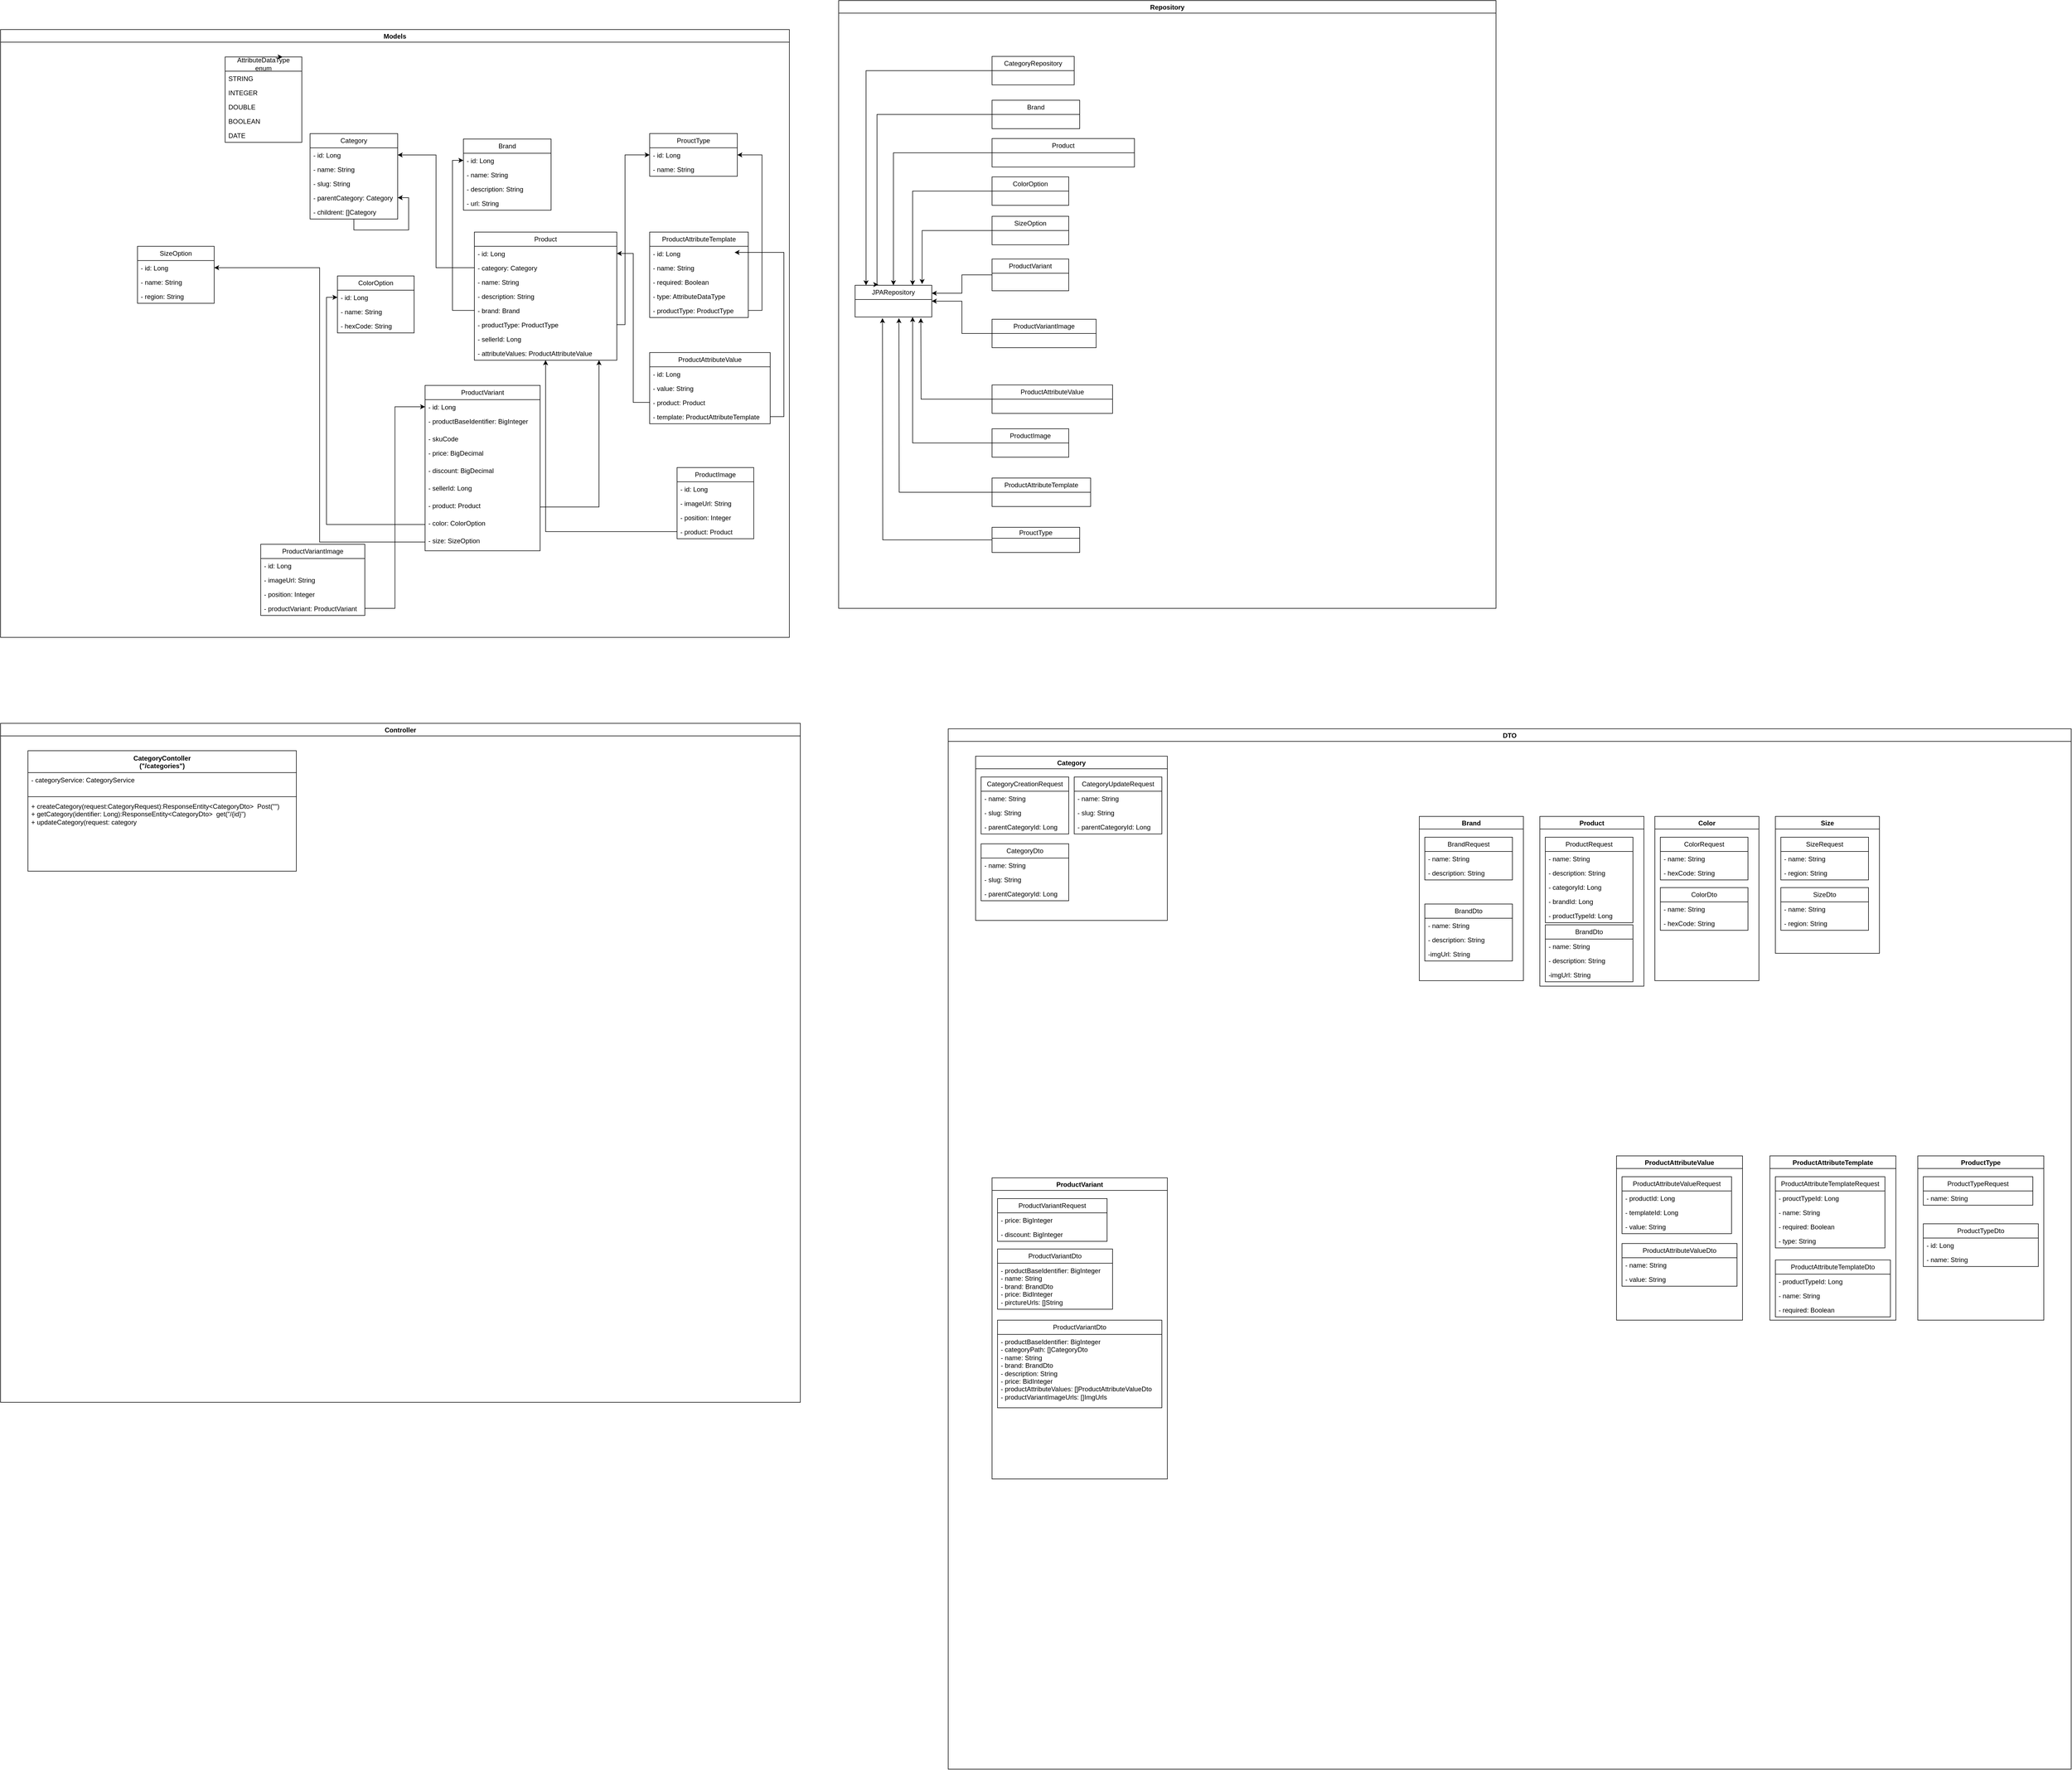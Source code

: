 <mxfile version="28.0.4">
  <diagram id="C5RBs43oDa-KdzZeNtuy" name="Page-1">
    <mxGraphModel dx="2780" dy="2243" grid="1" gridSize="10" guides="1" tooltips="1" connect="1" arrows="1" fold="1" page="1" pageScale="1" pageWidth="900" pageHeight="1600" background="light-dark(#FFFFFF,#0F0E0F)" math="0" shadow="0">
      <root>
        <mxCell id="WIyWlLk6GJQsqaUBKTNV-0" />
        <mxCell id="WIyWlLk6GJQsqaUBKTNV-1" parent="WIyWlLk6GJQsqaUBKTNV-0" />
        <mxCell id="CsUE58t2KNsDiMUx0Mvf-5" value="Models" style="swimlane;startSize=23;" parent="WIyWlLk6GJQsqaUBKTNV-1" vertex="1">
          <mxGeometry x="-1080" y="-1037" width="1440" height="1110" as="geometry" />
        </mxCell>
        <mxCell id="CsUE58t2KNsDiMUx0Mvf-10" value="&lt;div&gt;Category&lt;/div&gt;" style="swimlane;fontStyle=0;childLayout=stackLayout;horizontal=1;startSize=26;fillColor=none;horizontalStack=0;resizeParent=1;resizeParentMax=0;resizeLast=0;collapsible=1;marginBottom=0;whiteSpace=wrap;html=1;" parent="CsUE58t2KNsDiMUx0Mvf-5" vertex="1">
          <mxGeometry x="565" y="190" width="160" height="156" as="geometry">
            <mxRectangle x="50" y="140" width="100" height="30" as="alternateBounds" />
          </mxGeometry>
        </mxCell>
        <mxCell id="CsUE58t2KNsDiMUx0Mvf-11" value="- id: Long" style="text;strokeColor=none;fillColor=none;align=left;verticalAlign=top;spacingLeft=4;spacingRight=4;overflow=hidden;rotatable=0;points=[[0,0.5],[1,0.5]];portConstraint=eastwest;whiteSpace=wrap;html=1;" parent="CsUE58t2KNsDiMUx0Mvf-10" vertex="1">
          <mxGeometry y="26" width="160" height="26" as="geometry" />
        </mxCell>
        <mxCell id="CsUE58t2KNsDiMUx0Mvf-14" value="&lt;div&gt;- name: String&lt;/div&gt;" style="text;strokeColor=none;fillColor=none;align=left;verticalAlign=top;spacingLeft=4;spacingRight=4;overflow=hidden;rotatable=0;points=[[0,0.5],[1,0.5]];portConstraint=eastwest;whiteSpace=wrap;html=1;" parent="CsUE58t2KNsDiMUx0Mvf-10" vertex="1">
          <mxGeometry y="52" width="160" height="26" as="geometry" />
        </mxCell>
        <mxCell id="CsUE58t2KNsDiMUx0Mvf-12" value="&lt;div&gt;- slug: String&lt;/div&gt;" style="text;strokeColor=none;fillColor=none;align=left;verticalAlign=top;spacingLeft=4;spacingRight=4;overflow=hidden;rotatable=0;points=[[0,0.5],[1,0.5]];portConstraint=eastwest;whiteSpace=wrap;html=1;" parent="CsUE58t2KNsDiMUx0Mvf-10" vertex="1">
          <mxGeometry y="78" width="160" height="26" as="geometry" />
        </mxCell>
        <mxCell id="CsUE58t2KNsDiMUx0Mvf-13" value="&lt;div&gt;- parentCategory: Category&lt;/div&gt;&lt;div&gt;&lt;br&gt;&lt;/div&gt;" style="text;strokeColor=none;fillColor=none;align=left;verticalAlign=top;spacingLeft=4;spacingRight=4;overflow=hidden;rotatable=0;points=[[0,0.5],[1,0.5]];portConstraint=eastwest;whiteSpace=wrap;html=1;" parent="CsUE58t2KNsDiMUx0Mvf-10" vertex="1">
          <mxGeometry y="104" width="160" height="26" as="geometry" />
        </mxCell>
        <mxCell id="CsUE58t2KNsDiMUx0Mvf-16" value="- childrent: []Category" style="text;strokeColor=none;fillColor=none;align=left;verticalAlign=top;spacingLeft=4;spacingRight=4;overflow=hidden;rotatable=0;points=[[0,0.5],[1,0.5]];portConstraint=eastwest;whiteSpace=wrap;html=1;" parent="CsUE58t2KNsDiMUx0Mvf-10" vertex="1">
          <mxGeometry y="130" width="160" height="26" as="geometry" />
        </mxCell>
        <mxCell id="GUwFBE-jq5XZc6kzkaYX-16" style="edgeStyle=orthogonalEdgeStyle;rounded=0;orthogonalLoop=1;jettySize=auto;html=1;" parent="CsUE58t2KNsDiMUx0Mvf-10" source="CsUE58t2KNsDiMUx0Mvf-10" target="CsUE58t2KNsDiMUx0Mvf-13" edge="1">
          <mxGeometry relative="1" as="geometry" />
        </mxCell>
        <mxCell id="CsUE58t2KNsDiMUx0Mvf-18" value="&lt;div&gt;AttributeDataType&lt;/div&gt;&lt;div&gt;enum&lt;/div&gt;" style="swimlane;fontStyle=0;childLayout=stackLayout;horizontal=1;startSize=26;fillColor=none;horizontalStack=0;resizeParent=1;resizeParentMax=0;resizeLast=0;collapsible=1;marginBottom=0;whiteSpace=wrap;html=1;" parent="CsUE58t2KNsDiMUx0Mvf-5" vertex="1">
          <mxGeometry x="410" y="50" width="140" height="156" as="geometry">
            <mxRectangle x="50" y="350" width="100" height="30" as="alternateBounds" />
          </mxGeometry>
        </mxCell>
        <mxCell id="CsUE58t2KNsDiMUx0Mvf-25" value="STRING" style="text;strokeColor=none;fillColor=none;align=left;verticalAlign=top;spacingLeft=4;spacingRight=4;overflow=hidden;rotatable=0;points=[[0,0.5],[1,0.5]];portConstraint=eastwest;whiteSpace=wrap;html=1;" parent="CsUE58t2KNsDiMUx0Mvf-18" vertex="1">
          <mxGeometry y="26" width="140" height="26" as="geometry" />
        </mxCell>
        <mxCell id="CsUE58t2KNsDiMUx0Mvf-24" value="INTEGER" style="text;strokeColor=none;fillColor=none;align=left;verticalAlign=top;spacingLeft=4;spacingRight=4;overflow=hidden;rotatable=0;points=[[0,0.5],[1,0.5]];portConstraint=eastwest;whiteSpace=wrap;html=1;" parent="CsUE58t2KNsDiMUx0Mvf-18" vertex="1">
          <mxGeometry y="52" width="140" height="26" as="geometry" />
        </mxCell>
        <mxCell id="CsUE58t2KNsDiMUx0Mvf-23" value="DOUBLE" style="text;strokeColor=none;fillColor=none;align=left;verticalAlign=top;spacingLeft=4;spacingRight=4;overflow=hidden;rotatable=0;points=[[0,0.5],[1,0.5]];portConstraint=eastwest;whiteSpace=wrap;html=1;" parent="CsUE58t2KNsDiMUx0Mvf-18" vertex="1">
          <mxGeometry y="78" width="140" height="26" as="geometry" />
        </mxCell>
        <mxCell id="CsUE58t2KNsDiMUx0Mvf-22" value="BOOLEAN" style="text;strokeColor=none;fillColor=none;align=left;verticalAlign=top;spacingLeft=4;spacingRight=4;overflow=hidden;rotatable=0;points=[[0,0.5],[1,0.5]];portConstraint=eastwest;whiteSpace=wrap;html=1;" parent="CsUE58t2KNsDiMUx0Mvf-18" vertex="1">
          <mxGeometry y="104" width="140" height="26" as="geometry" />
        </mxCell>
        <mxCell id="CsUE58t2KNsDiMUx0Mvf-19" value="&lt;div&gt;DATE&lt;/div&gt;" style="text;strokeColor=none;fillColor=none;align=left;verticalAlign=top;spacingLeft=4;spacingRight=4;overflow=hidden;rotatable=0;points=[[0,0.5],[1,0.5]];portConstraint=eastwest;whiteSpace=wrap;html=1;" parent="CsUE58t2KNsDiMUx0Mvf-18" vertex="1">
          <mxGeometry y="130" width="140" height="26" as="geometry" />
        </mxCell>
        <mxCell id="CsUE58t2KNsDiMUx0Mvf-26" value="&lt;div&gt;Brand&lt;/div&gt;" style="swimlane;fontStyle=0;childLayout=stackLayout;horizontal=1;startSize=26;fillColor=none;horizontalStack=0;resizeParent=1;resizeParentMax=0;resizeLast=0;collapsible=1;marginBottom=0;whiteSpace=wrap;html=1;" parent="CsUE58t2KNsDiMUx0Mvf-5" vertex="1">
          <mxGeometry x="845" y="199.91" width="160" height="130" as="geometry">
            <mxRectangle x="50" y="140" width="100" height="30" as="alternateBounds" />
          </mxGeometry>
        </mxCell>
        <mxCell id="CsUE58t2KNsDiMUx0Mvf-27" value="- id: Long" style="text;strokeColor=none;fillColor=none;align=left;verticalAlign=top;spacingLeft=4;spacingRight=4;overflow=hidden;rotatable=0;points=[[0,0.5],[1,0.5]];portConstraint=eastwest;whiteSpace=wrap;html=1;" parent="CsUE58t2KNsDiMUx0Mvf-26" vertex="1">
          <mxGeometry y="26" width="160" height="26" as="geometry" />
        </mxCell>
        <mxCell id="CsUE58t2KNsDiMUx0Mvf-28" value="&lt;div&gt;- name: String&lt;/div&gt;" style="text;strokeColor=none;fillColor=none;align=left;verticalAlign=top;spacingLeft=4;spacingRight=4;overflow=hidden;rotatable=0;points=[[0,0.5],[1,0.5]];portConstraint=eastwest;whiteSpace=wrap;html=1;" parent="CsUE58t2KNsDiMUx0Mvf-26" vertex="1">
          <mxGeometry y="52" width="160" height="26" as="geometry" />
        </mxCell>
        <mxCell id="CsUE58t2KNsDiMUx0Mvf-29" value="&lt;div&gt;- description: String&lt;/div&gt;" style="text;strokeColor=none;fillColor=none;align=left;verticalAlign=top;spacingLeft=4;spacingRight=4;overflow=hidden;rotatable=0;points=[[0,0.5],[1,0.5]];portConstraint=eastwest;whiteSpace=wrap;html=1;" parent="CsUE58t2KNsDiMUx0Mvf-26" vertex="1">
          <mxGeometry y="78" width="160" height="26" as="geometry" />
        </mxCell>
        <mxCell id="CsUE58t2KNsDiMUx0Mvf-30" value="- url: String" style="text;strokeColor=none;fillColor=none;align=left;verticalAlign=top;spacingLeft=4;spacingRight=4;overflow=hidden;rotatable=0;points=[[0,0.5],[1,0.5]];portConstraint=eastwest;whiteSpace=wrap;html=1;" parent="CsUE58t2KNsDiMUx0Mvf-26" vertex="1">
          <mxGeometry y="104" width="160" height="26" as="geometry" />
        </mxCell>
        <mxCell id="CsUE58t2KNsDiMUx0Mvf-32" value="ColorOption" style="swimlane;fontStyle=0;childLayout=stackLayout;horizontal=1;startSize=26;fillColor=none;horizontalStack=0;resizeParent=1;resizeParentMax=0;resizeLast=0;collapsible=1;marginBottom=0;whiteSpace=wrap;html=1;" parent="CsUE58t2KNsDiMUx0Mvf-5" vertex="1">
          <mxGeometry x="615" y="450" width="140" height="104" as="geometry">
            <mxRectangle x="210" y="440" width="100" height="30" as="alternateBounds" />
          </mxGeometry>
        </mxCell>
        <mxCell id="CsUE58t2KNsDiMUx0Mvf-33" value="- id: Long" style="text;strokeColor=none;fillColor=none;align=left;verticalAlign=top;spacingLeft=4;spacingRight=4;overflow=hidden;rotatable=0;points=[[0,0.5],[1,0.5]];portConstraint=eastwest;whiteSpace=wrap;html=1;" parent="CsUE58t2KNsDiMUx0Mvf-32" vertex="1">
          <mxGeometry y="26" width="140" height="26" as="geometry" />
        </mxCell>
        <mxCell id="CsUE58t2KNsDiMUx0Mvf-34" value="- name: String" style="text;strokeColor=none;fillColor=none;align=left;verticalAlign=top;spacingLeft=4;spacingRight=4;overflow=hidden;rotatable=0;points=[[0,0.5],[1,0.5]];portConstraint=eastwest;whiteSpace=wrap;html=1;" parent="CsUE58t2KNsDiMUx0Mvf-32" vertex="1">
          <mxGeometry y="52" width="140" height="26" as="geometry" />
        </mxCell>
        <mxCell id="CsUE58t2KNsDiMUx0Mvf-35" value="&lt;div&gt;- hexCode: String&lt;/div&gt;&lt;div&gt;&lt;br&gt;&lt;/div&gt;" style="text;strokeColor=none;fillColor=none;align=left;verticalAlign=top;spacingLeft=4;spacingRight=4;overflow=hidden;rotatable=0;points=[[0,0.5],[1,0.5]];portConstraint=eastwest;whiteSpace=wrap;html=1;" parent="CsUE58t2KNsDiMUx0Mvf-32" vertex="1">
          <mxGeometry y="78" width="140" height="26" as="geometry" />
        </mxCell>
        <mxCell id="CsUE58t2KNsDiMUx0Mvf-36" value="&lt;div&gt;Product&lt;/div&gt;" style="swimlane;fontStyle=0;childLayout=stackLayout;horizontal=1;startSize=26;fillColor=none;horizontalStack=0;resizeParent=1;resizeParentMax=0;resizeLast=0;collapsible=1;marginBottom=0;whiteSpace=wrap;html=1;" parent="CsUE58t2KNsDiMUx0Mvf-5" vertex="1">
          <mxGeometry x="865" y="369.91" width="260" height="234" as="geometry">
            <mxRectangle x="50" y="140" width="100" height="30" as="alternateBounds" />
          </mxGeometry>
        </mxCell>
        <mxCell id="CsUE58t2KNsDiMUx0Mvf-37" value="- id: Long" style="text;strokeColor=none;fillColor=none;align=left;verticalAlign=top;spacingLeft=4;spacingRight=4;overflow=hidden;rotatable=0;points=[[0,0.5],[1,0.5]];portConstraint=eastwest;whiteSpace=wrap;html=1;" parent="CsUE58t2KNsDiMUx0Mvf-36" vertex="1">
          <mxGeometry y="26" width="260" height="26" as="geometry" />
        </mxCell>
        <mxCell id="CsUE58t2KNsDiMUx0Mvf-38" value="- category: Category" style="text;strokeColor=none;fillColor=none;align=left;verticalAlign=top;spacingLeft=4;spacingRight=4;overflow=hidden;rotatable=0;points=[[0,0.5],[1,0.5]];portConstraint=eastwest;whiteSpace=wrap;html=1;" parent="CsUE58t2KNsDiMUx0Mvf-36" vertex="1">
          <mxGeometry y="52" width="260" height="26" as="geometry" />
        </mxCell>
        <mxCell id="CsUE58t2KNsDiMUx0Mvf-39" value="- name: String" style="text;strokeColor=none;fillColor=none;align=left;verticalAlign=top;spacingLeft=4;spacingRight=4;overflow=hidden;rotatable=0;points=[[0,0.5],[1,0.5]];portConstraint=eastwest;whiteSpace=wrap;html=1;" parent="CsUE58t2KNsDiMUx0Mvf-36" vertex="1">
          <mxGeometry y="78" width="260" height="26" as="geometry" />
        </mxCell>
        <mxCell id="CsUE58t2KNsDiMUx0Mvf-40" value="- description: String" style="text;strokeColor=none;fillColor=none;align=left;verticalAlign=top;spacingLeft=4;spacingRight=4;overflow=hidden;rotatable=0;points=[[0,0.5],[1,0.5]];portConstraint=eastwest;whiteSpace=wrap;html=1;" parent="CsUE58t2KNsDiMUx0Mvf-36" vertex="1">
          <mxGeometry y="104" width="260" height="26" as="geometry" />
        </mxCell>
        <mxCell id="CsUE58t2KNsDiMUx0Mvf-41" value="- brand: Brand" style="text;strokeColor=none;fillColor=none;align=left;verticalAlign=top;spacingLeft=4;spacingRight=4;overflow=hidden;rotatable=0;points=[[0,0.5],[1,0.5]];portConstraint=eastwest;whiteSpace=wrap;html=1;" parent="CsUE58t2KNsDiMUx0Mvf-36" vertex="1">
          <mxGeometry y="130" width="260" height="26" as="geometry" />
        </mxCell>
        <mxCell id="CsUE58t2KNsDiMUx0Mvf-42" value="- productType: ProductType" style="text;strokeColor=none;fillColor=none;align=left;verticalAlign=top;spacingLeft=4;spacingRight=4;overflow=hidden;rotatable=0;points=[[0,0.5],[1,0.5]];portConstraint=eastwest;whiteSpace=wrap;html=1;" parent="CsUE58t2KNsDiMUx0Mvf-36" vertex="1">
          <mxGeometry y="156" width="260" height="26" as="geometry" />
        </mxCell>
        <mxCell id="CsUE58t2KNsDiMUx0Mvf-43" value="- sellerId: Long" style="text;strokeColor=none;fillColor=none;align=left;verticalAlign=top;spacingLeft=4;spacingRight=4;overflow=hidden;rotatable=0;points=[[0,0.5],[1,0.5]];portConstraint=eastwest;whiteSpace=wrap;html=1;" parent="CsUE58t2KNsDiMUx0Mvf-36" vertex="1">
          <mxGeometry y="182" width="260" height="26" as="geometry" />
        </mxCell>
        <mxCell id="CsUE58t2KNsDiMUx0Mvf-44" value="- attributeValues: ProductAttributeValue" style="text;strokeColor=none;fillColor=none;align=left;verticalAlign=top;spacingLeft=4;spacingRight=4;overflow=hidden;rotatable=0;points=[[0,0.5],[1,0.5]];portConstraint=eastwest;whiteSpace=wrap;html=1;" parent="CsUE58t2KNsDiMUx0Mvf-36" vertex="1">
          <mxGeometry y="208" width="260" height="26" as="geometry" />
        </mxCell>
        <mxCell id="CsUE58t2KNsDiMUx0Mvf-50" value="&lt;div&gt;ProductAttributeTemplate&lt;/div&gt;" style="swimlane;fontStyle=0;childLayout=stackLayout;horizontal=1;startSize=26;fillColor=none;horizontalStack=0;resizeParent=1;resizeParentMax=0;resizeLast=0;collapsible=1;marginBottom=0;whiteSpace=wrap;html=1;" parent="CsUE58t2KNsDiMUx0Mvf-5" vertex="1">
          <mxGeometry x="1185" y="369.91" width="180" height="156" as="geometry">
            <mxRectangle x="50" y="140" width="100" height="30" as="alternateBounds" />
          </mxGeometry>
        </mxCell>
        <mxCell id="CsUE58t2KNsDiMUx0Mvf-51" value="- id: Long" style="text;strokeColor=none;fillColor=none;align=left;verticalAlign=top;spacingLeft=4;spacingRight=4;overflow=hidden;rotatable=0;points=[[0,0.5],[1,0.5]];portConstraint=eastwest;whiteSpace=wrap;html=1;" parent="CsUE58t2KNsDiMUx0Mvf-50" vertex="1">
          <mxGeometry y="26" width="180" height="26" as="geometry" />
        </mxCell>
        <mxCell id="CsUE58t2KNsDiMUx0Mvf-52" value="&lt;div&gt;- name: String&lt;/div&gt;" style="text;strokeColor=none;fillColor=none;align=left;verticalAlign=top;spacingLeft=4;spacingRight=4;overflow=hidden;rotatable=0;points=[[0,0.5],[1,0.5]];portConstraint=eastwest;whiteSpace=wrap;html=1;" parent="CsUE58t2KNsDiMUx0Mvf-50" vertex="1">
          <mxGeometry y="52" width="180" height="26" as="geometry" />
        </mxCell>
        <mxCell id="CsUE58t2KNsDiMUx0Mvf-53" value="- required: Boolean" style="text;strokeColor=none;fillColor=none;align=left;verticalAlign=top;spacingLeft=4;spacingRight=4;overflow=hidden;rotatable=0;points=[[0,0.5],[1,0.5]];portConstraint=eastwest;whiteSpace=wrap;html=1;" parent="CsUE58t2KNsDiMUx0Mvf-50" vertex="1">
          <mxGeometry y="78" width="180" height="26" as="geometry" />
        </mxCell>
        <mxCell id="CsUE58t2KNsDiMUx0Mvf-54" value="- type: AttributeDataType" style="text;strokeColor=none;fillColor=none;align=left;verticalAlign=top;spacingLeft=4;spacingRight=4;overflow=hidden;rotatable=0;points=[[0,0.5],[1,0.5]];portConstraint=eastwest;whiteSpace=wrap;html=1;" parent="CsUE58t2KNsDiMUx0Mvf-50" vertex="1">
          <mxGeometry y="104" width="180" height="26" as="geometry" />
        </mxCell>
        <mxCell id="CsUE58t2KNsDiMUx0Mvf-55" value="- productType: ProductType" style="text;strokeColor=none;fillColor=none;align=left;verticalAlign=top;spacingLeft=4;spacingRight=4;overflow=hidden;rotatable=0;points=[[0,0.5],[1,0.5]];portConstraint=eastwest;whiteSpace=wrap;html=1;" parent="CsUE58t2KNsDiMUx0Mvf-50" vertex="1">
          <mxGeometry y="130" width="180" height="26" as="geometry" />
        </mxCell>
        <mxCell id="CsUE58t2KNsDiMUx0Mvf-56" value="ProductAttributeValue" style="swimlane;fontStyle=0;childLayout=stackLayout;horizontal=1;startSize=26;fillColor=none;horizontalStack=0;resizeParent=1;resizeParentMax=0;resizeLast=0;collapsible=1;marginBottom=0;whiteSpace=wrap;html=1;" parent="CsUE58t2KNsDiMUx0Mvf-5" vertex="1">
          <mxGeometry x="1185" y="589.91" width="220" height="130" as="geometry">
            <mxRectangle x="50" y="140" width="100" height="30" as="alternateBounds" />
          </mxGeometry>
        </mxCell>
        <mxCell id="CsUE58t2KNsDiMUx0Mvf-57" value="- id: Long" style="text;strokeColor=none;fillColor=none;align=left;verticalAlign=top;spacingLeft=4;spacingRight=4;overflow=hidden;rotatable=0;points=[[0,0.5],[1,0.5]];portConstraint=eastwest;whiteSpace=wrap;html=1;" parent="CsUE58t2KNsDiMUx0Mvf-56" vertex="1">
          <mxGeometry y="26" width="220" height="26" as="geometry" />
        </mxCell>
        <mxCell id="CsUE58t2KNsDiMUx0Mvf-58" value="&lt;div&gt;- value: String&lt;/div&gt;" style="text;strokeColor=none;fillColor=none;align=left;verticalAlign=top;spacingLeft=4;spacingRight=4;overflow=hidden;rotatable=0;points=[[0,0.5],[1,0.5]];portConstraint=eastwest;whiteSpace=wrap;html=1;" parent="CsUE58t2KNsDiMUx0Mvf-56" vertex="1">
          <mxGeometry y="52" width="220" height="26" as="geometry" />
        </mxCell>
        <mxCell id="CsUE58t2KNsDiMUx0Mvf-59" value="&lt;div&gt;- product: Product&lt;/div&gt;" style="text;strokeColor=none;fillColor=none;align=left;verticalAlign=top;spacingLeft=4;spacingRight=4;overflow=hidden;rotatable=0;points=[[0,0.5],[1,0.5]];portConstraint=eastwest;whiteSpace=wrap;html=1;" parent="CsUE58t2KNsDiMUx0Mvf-56" vertex="1">
          <mxGeometry y="78" width="220" height="26" as="geometry" />
        </mxCell>
        <mxCell id="CsUE58t2KNsDiMUx0Mvf-60" value="- template: ProductAttributeTemplate" style="text;strokeColor=none;fillColor=none;align=left;verticalAlign=top;spacingLeft=4;spacingRight=4;overflow=hidden;rotatable=0;points=[[0,0.5],[1,0.5]];portConstraint=eastwest;whiteSpace=wrap;html=1;" parent="CsUE58t2KNsDiMUx0Mvf-56" vertex="1">
          <mxGeometry y="104" width="220" height="26" as="geometry" />
        </mxCell>
        <mxCell id="CsUE58t2KNsDiMUx0Mvf-61" value="ProductImage" style="swimlane;fontStyle=0;childLayout=stackLayout;horizontal=1;startSize=26;fillColor=none;horizontalStack=0;resizeParent=1;resizeParentMax=0;resizeLast=0;collapsible=1;marginBottom=0;whiteSpace=wrap;html=1;" parent="CsUE58t2KNsDiMUx0Mvf-5" vertex="1">
          <mxGeometry x="1235" y="799.91" width="140" height="130" as="geometry">
            <mxRectangle x="210" y="440" width="100" height="30" as="alternateBounds" />
          </mxGeometry>
        </mxCell>
        <mxCell id="CsUE58t2KNsDiMUx0Mvf-62" value="- id: Long" style="text;strokeColor=none;fillColor=none;align=left;verticalAlign=top;spacingLeft=4;spacingRight=4;overflow=hidden;rotatable=0;points=[[0,0.5],[1,0.5]];portConstraint=eastwest;whiteSpace=wrap;html=1;" parent="CsUE58t2KNsDiMUx0Mvf-61" vertex="1">
          <mxGeometry y="26" width="140" height="26" as="geometry" />
        </mxCell>
        <mxCell id="CsUE58t2KNsDiMUx0Mvf-63" value="- imageUrl: String" style="text;strokeColor=none;fillColor=none;align=left;verticalAlign=top;spacingLeft=4;spacingRight=4;overflow=hidden;rotatable=0;points=[[0,0.5],[1,0.5]];portConstraint=eastwest;whiteSpace=wrap;html=1;" parent="CsUE58t2KNsDiMUx0Mvf-61" vertex="1">
          <mxGeometry y="52" width="140" height="26" as="geometry" />
        </mxCell>
        <mxCell id="CsUE58t2KNsDiMUx0Mvf-64" value="- position: Integer" style="text;strokeColor=none;fillColor=none;align=left;verticalAlign=top;spacingLeft=4;spacingRight=4;overflow=hidden;rotatable=0;points=[[0,0.5],[1,0.5]];portConstraint=eastwest;whiteSpace=wrap;html=1;" parent="CsUE58t2KNsDiMUx0Mvf-61" vertex="1">
          <mxGeometry y="78" width="140" height="26" as="geometry" />
        </mxCell>
        <mxCell id="CsUE58t2KNsDiMUx0Mvf-65" value="- product: Product" style="text;strokeColor=none;fillColor=none;align=left;verticalAlign=top;spacingLeft=4;spacingRight=4;overflow=hidden;rotatable=0;points=[[0,0.5],[1,0.5]];portConstraint=eastwest;whiteSpace=wrap;html=1;" parent="CsUE58t2KNsDiMUx0Mvf-61" vertex="1">
          <mxGeometry y="104" width="140" height="26" as="geometry" />
        </mxCell>
        <mxCell id="CsUE58t2KNsDiMUx0Mvf-66" value="ProuctType" style="swimlane;fontStyle=0;childLayout=stackLayout;horizontal=1;startSize=26;fillColor=none;horizontalStack=0;resizeParent=1;resizeParentMax=0;resizeLast=0;collapsible=1;marginBottom=0;whiteSpace=wrap;html=1;" parent="CsUE58t2KNsDiMUx0Mvf-5" vertex="1">
          <mxGeometry x="1185" y="189.91" width="160" height="78" as="geometry">
            <mxRectangle x="50" y="140" width="100" height="30" as="alternateBounds" />
          </mxGeometry>
        </mxCell>
        <mxCell id="CsUE58t2KNsDiMUx0Mvf-67" value="- id: Long" style="text;strokeColor=none;fillColor=none;align=left;verticalAlign=top;spacingLeft=4;spacingRight=4;overflow=hidden;rotatable=0;points=[[0,0.5],[1,0.5]];portConstraint=eastwest;whiteSpace=wrap;html=1;" parent="CsUE58t2KNsDiMUx0Mvf-66" vertex="1">
          <mxGeometry y="26" width="160" height="26" as="geometry" />
        </mxCell>
        <mxCell id="CsUE58t2KNsDiMUx0Mvf-68" value="&lt;div&gt;- name: String&lt;/div&gt;" style="text;strokeColor=none;fillColor=none;align=left;verticalAlign=top;spacingLeft=4;spacingRight=4;overflow=hidden;rotatable=0;points=[[0,0.5],[1,0.5]];portConstraint=eastwest;whiteSpace=wrap;html=1;" parent="CsUE58t2KNsDiMUx0Mvf-66" vertex="1">
          <mxGeometry y="52" width="160" height="26" as="geometry" />
        </mxCell>
        <mxCell id="CsUE58t2KNsDiMUx0Mvf-71" value="ProductVariant" style="swimlane;fontStyle=0;childLayout=stackLayout;horizontal=1;startSize=26;fillColor=none;horizontalStack=0;resizeParent=1;resizeParentMax=0;resizeLast=0;collapsible=1;marginBottom=0;whiteSpace=wrap;html=1;" parent="CsUE58t2KNsDiMUx0Mvf-5" vertex="1">
          <mxGeometry x="775" y="649.91" width="210" height="302" as="geometry">
            <mxRectangle x="210" y="440" width="100" height="30" as="alternateBounds" />
          </mxGeometry>
        </mxCell>
        <mxCell id="CsUE58t2KNsDiMUx0Mvf-72" value="- id: Long" style="text;strokeColor=none;fillColor=none;align=left;verticalAlign=top;spacingLeft=4;spacingRight=4;overflow=hidden;rotatable=0;points=[[0,0.5],[1,0.5]];portConstraint=eastwest;whiteSpace=wrap;html=1;" parent="CsUE58t2KNsDiMUx0Mvf-71" vertex="1">
          <mxGeometry y="26" width="210" height="26" as="geometry" />
        </mxCell>
        <mxCell id="GUwFBE-jq5XZc6kzkaYX-46" value="- productBaseIdentifier: BigInteger" style="text;strokeColor=none;fillColor=none;align=left;verticalAlign=top;spacingLeft=4;spacingRight=4;overflow=hidden;rotatable=0;points=[[0,0.5],[1,0.5]];portConstraint=eastwest;whiteSpace=wrap;html=1;" parent="CsUE58t2KNsDiMUx0Mvf-71" vertex="1">
          <mxGeometry y="52" width="210" height="32" as="geometry" />
        </mxCell>
        <mxCell id="CsUE58t2KNsDiMUx0Mvf-73" value="- skuCode" style="text;strokeColor=none;fillColor=none;align=left;verticalAlign=top;spacingLeft=4;spacingRight=4;overflow=hidden;rotatable=0;points=[[0,0.5],[1,0.5]];portConstraint=eastwest;whiteSpace=wrap;html=1;" parent="CsUE58t2KNsDiMUx0Mvf-71" vertex="1">
          <mxGeometry y="84" width="210" height="26" as="geometry" />
        </mxCell>
        <mxCell id="CsUE58t2KNsDiMUx0Mvf-74" value="- price: BigDecimal" style="text;strokeColor=none;fillColor=none;align=left;verticalAlign=top;spacingLeft=4;spacingRight=4;overflow=hidden;rotatable=0;points=[[0,0.5],[1,0.5]];portConstraint=eastwest;whiteSpace=wrap;html=1;" parent="CsUE58t2KNsDiMUx0Mvf-71" vertex="1">
          <mxGeometry y="110" width="210" height="32" as="geometry" />
        </mxCell>
        <mxCell id="CsUE58t2KNsDiMUx0Mvf-76" value="- discount: BigDecimal" style="text;strokeColor=none;fillColor=none;align=left;verticalAlign=top;spacingLeft=4;spacingRight=4;overflow=hidden;rotatable=0;points=[[0,0.5],[1,0.5]];portConstraint=eastwest;whiteSpace=wrap;html=1;" parent="CsUE58t2KNsDiMUx0Mvf-71" vertex="1">
          <mxGeometry y="142" width="210" height="32" as="geometry" />
        </mxCell>
        <mxCell id="CsUE58t2KNsDiMUx0Mvf-80" value="- sellerId: Long" style="text;strokeColor=none;fillColor=none;align=left;verticalAlign=top;spacingLeft=4;spacingRight=4;overflow=hidden;rotatable=0;points=[[0,0.5],[1,0.5]];portConstraint=eastwest;whiteSpace=wrap;html=1;" parent="CsUE58t2KNsDiMUx0Mvf-71" vertex="1">
          <mxGeometry y="174" width="210" height="32" as="geometry" />
        </mxCell>
        <mxCell id="CsUE58t2KNsDiMUx0Mvf-79" value="- product: Product" style="text;strokeColor=none;fillColor=none;align=left;verticalAlign=top;spacingLeft=4;spacingRight=4;overflow=hidden;rotatable=0;points=[[0,0.5],[1,0.5]];portConstraint=eastwest;whiteSpace=wrap;html=1;" parent="CsUE58t2KNsDiMUx0Mvf-71" vertex="1">
          <mxGeometry y="206" width="210" height="32" as="geometry" />
        </mxCell>
        <mxCell id="CsUE58t2KNsDiMUx0Mvf-78" value="- color: ColorOption" style="text;strokeColor=none;fillColor=none;align=left;verticalAlign=top;spacingLeft=4;spacingRight=4;overflow=hidden;rotatable=0;points=[[0,0.5],[1,0.5]];portConstraint=eastwest;whiteSpace=wrap;html=1;" parent="CsUE58t2KNsDiMUx0Mvf-71" vertex="1">
          <mxGeometry y="238" width="210" height="32" as="geometry" />
        </mxCell>
        <mxCell id="CsUE58t2KNsDiMUx0Mvf-77" value="- size: SizeOption" style="text;strokeColor=none;fillColor=none;align=left;verticalAlign=top;spacingLeft=4;spacingRight=4;overflow=hidden;rotatable=0;points=[[0,0.5],[1,0.5]];portConstraint=eastwest;whiteSpace=wrap;html=1;" parent="CsUE58t2KNsDiMUx0Mvf-71" vertex="1">
          <mxGeometry y="270" width="210" height="32" as="geometry" />
        </mxCell>
        <mxCell id="CsUE58t2KNsDiMUx0Mvf-81" value="ProductVariantImage" style="swimlane;fontStyle=0;childLayout=stackLayout;horizontal=1;startSize=26;fillColor=none;horizontalStack=0;resizeParent=1;resizeParentMax=0;resizeLast=0;collapsible=1;marginBottom=0;whiteSpace=wrap;html=1;" parent="CsUE58t2KNsDiMUx0Mvf-5" vertex="1">
          <mxGeometry x="475" y="940" width="190" height="130" as="geometry">
            <mxRectangle x="210" y="440" width="100" height="30" as="alternateBounds" />
          </mxGeometry>
        </mxCell>
        <mxCell id="CsUE58t2KNsDiMUx0Mvf-82" value="- id: Long" style="text;strokeColor=none;fillColor=none;align=left;verticalAlign=top;spacingLeft=4;spacingRight=4;overflow=hidden;rotatable=0;points=[[0,0.5],[1,0.5]];portConstraint=eastwest;whiteSpace=wrap;html=1;" parent="CsUE58t2KNsDiMUx0Mvf-81" vertex="1">
          <mxGeometry y="26" width="190" height="26" as="geometry" />
        </mxCell>
        <mxCell id="CsUE58t2KNsDiMUx0Mvf-83" value="- imageUrl: String" style="text;strokeColor=none;fillColor=none;align=left;verticalAlign=top;spacingLeft=4;spacingRight=4;overflow=hidden;rotatable=0;points=[[0,0.5],[1,0.5]];portConstraint=eastwest;whiteSpace=wrap;html=1;" parent="CsUE58t2KNsDiMUx0Mvf-81" vertex="1">
          <mxGeometry y="52" width="190" height="26" as="geometry" />
        </mxCell>
        <mxCell id="CsUE58t2KNsDiMUx0Mvf-84" value="- position: Integer" style="text;strokeColor=none;fillColor=none;align=left;verticalAlign=top;spacingLeft=4;spacingRight=4;overflow=hidden;rotatable=0;points=[[0,0.5],[1,0.5]];portConstraint=eastwest;whiteSpace=wrap;html=1;" parent="CsUE58t2KNsDiMUx0Mvf-81" vertex="1">
          <mxGeometry y="78" width="190" height="26" as="geometry" />
        </mxCell>
        <mxCell id="CsUE58t2KNsDiMUx0Mvf-85" value="- productVariant: ProductVariant" style="text;strokeColor=none;fillColor=none;align=left;verticalAlign=top;spacingLeft=4;spacingRight=4;overflow=hidden;rotatable=0;points=[[0,0.5],[1,0.5]];portConstraint=eastwest;whiteSpace=wrap;html=1;" parent="CsUE58t2KNsDiMUx0Mvf-81" vertex="1">
          <mxGeometry y="104" width="190" height="26" as="geometry" />
        </mxCell>
        <mxCell id="CsUE58t2KNsDiMUx0Mvf-90" style="edgeStyle=orthogonalEdgeStyle;rounded=0;orthogonalLoop=1;jettySize=auto;html=1;entryX=0;entryY=0.5;entryDx=0;entryDy=0;" parent="CsUE58t2KNsDiMUx0Mvf-5" source="CsUE58t2KNsDiMUx0Mvf-42" target="CsUE58t2KNsDiMUx0Mvf-67" edge="1">
          <mxGeometry relative="1" as="geometry">
            <Array as="points">
              <mxPoint x="1140" y="539" />
              <mxPoint x="1140" y="229" />
            </Array>
          </mxGeometry>
        </mxCell>
        <mxCell id="CsUE58t2KNsDiMUx0Mvf-95" style="edgeStyle=orthogonalEdgeStyle;rounded=0;orthogonalLoop=1;jettySize=auto;html=1;entryX=0.875;entryY=1;entryDx=0;entryDy=0;entryPerimeter=0;" parent="CsUE58t2KNsDiMUx0Mvf-5" source="CsUE58t2KNsDiMUx0Mvf-79" target="CsUE58t2KNsDiMUx0Mvf-44" edge="1">
          <mxGeometry relative="1" as="geometry" />
        </mxCell>
        <mxCell id="CsUE58t2KNsDiMUx0Mvf-99" style="edgeStyle=orthogonalEdgeStyle;rounded=0;orthogonalLoop=1;jettySize=auto;html=1;" parent="CsUE58t2KNsDiMUx0Mvf-5" source="CsUE58t2KNsDiMUx0Mvf-65" target="CsUE58t2KNsDiMUx0Mvf-36" edge="1">
          <mxGeometry relative="1" as="geometry" />
        </mxCell>
        <mxCell id="GUwFBE-jq5XZc6kzkaYX-15" style="edgeStyle=orthogonalEdgeStyle;rounded=0;orthogonalLoop=1;jettySize=auto;html=1;exitX=0.5;exitY=0;exitDx=0;exitDy=0;entryX=0.75;entryY=0;entryDx=0;entryDy=0;" parent="CsUE58t2KNsDiMUx0Mvf-5" source="CsUE58t2KNsDiMUx0Mvf-18" target="CsUE58t2KNsDiMUx0Mvf-18" edge="1">
          <mxGeometry relative="1" as="geometry" />
        </mxCell>
        <mxCell id="GUwFBE-jq5XZc6kzkaYX-17" style="edgeStyle=orthogonalEdgeStyle;rounded=0;orthogonalLoop=1;jettySize=auto;html=1;entryX=1;entryY=0.5;entryDx=0;entryDy=0;" parent="CsUE58t2KNsDiMUx0Mvf-5" source="CsUE58t2KNsDiMUx0Mvf-38" target="CsUE58t2KNsDiMUx0Mvf-11" edge="1">
          <mxGeometry relative="1" as="geometry" />
        </mxCell>
        <mxCell id="CsUE58t2KNsDiMUx0Mvf-6" value="&lt;div&gt;SizeOption&lt;/div&gt;" style="swimlane;fontStyle=0;childLayout=stackLayout;horizontal=1;startSize=26;fillColor=none;horizontalStack=0;resizeParent=1;resizeParentMax=0;resizeLast=0;collapsible=1;marginBottom=0;whiteSpace=wrap;html=1;" parent="CsUE58t2KNsDiMUx0Mvf-5" vertex="1">
          <mxGeometry x="250" y="395.91" width="140" height="104" as="geometry">
            <mxRectangle x="70" y="440" width="100" height="30" as="alternateBounds" />
          </mxGeometry>
        </mxCell>
        <mxCell id="CsUE58t2KNsDiMUx0Mvf-7" value="- id: Long" style="text;strokeColor=none;fillColor=none;align=left;verticalAlign=top;spacingLeft=4;spacingRight=4;overflow=hidden;rotatable=0;points=[[0,0.5],[1,0.5]];portConstraint=eastwest;whiteSpace=wrap;html=1;" parent="CsUE58t2KNsDiMUx0Mvf-6" vertex="1">
          <mxGeometry y="26" width="140" height="26" as="geometry" />
        </mxCell>
        <mxCell id="CsUE58t2KNsDiMUx0Mvf-8" value="- name: String" style="text;strokeColor=none;fillColor=none;align=left;verticalAlign=top;spacingLeft=4;spacingRight=4;overflow=hidden;rotatable=0;points=[[0,0.5],[1,0.5]];portConstraint=eastwest;whiteSpace=wrap;html=1;" parent="CsUE58t2KNsDiMUx0Mvf-6" vertex="1">
          <mxGeometry y="52" width="140" height="26" as="geometry" />
        </mxCell>
        <mxCell id="CsUE58t2KNsDiMUx0Mvf-9" value="&lt;div&gt;- region: String&lt;/div&gt;&lt;div&gt;&lt;br&gt;&lt;/div&gt;" style="text;strokeColor=none;fillColor=none;align=left;verticalAlign=top;spacingLeft=4;spacingRight=4;overflow=hidden;rotatable=0;points=[[0,0.5],[1,0.5]];portConstraint=eastwest;whiteSpace=wrap;html=1;" parent="CsUE58t2KNsDiMUx0Mvf-6" vertex="1">
          <mxGeometry y="78" width="140" height="26" as="geometry" />
        </mxCell>
        <mxCell id="GUwFBE-jq5XZc6kzkaYX-26" style="edgeStyle=orthogonalEdgeStyle;rounded=0;orthogonalLoop=1;jettySize=auto;html=1;" parent="CsUE58t2KNsDiMUx0Mvf-5" source="CsUE58t2KNsDiMUx0Mvf-77" target="CsUE58t2KNsDiMUx0Mvf-7" edge="1">
          <mxGeometry relative="1" as="geometry" />
        </mxCell>
        <mxCell id="GUwFBE-jq5XZc6kzkaYX-27" style="edgeStyle=orthogonalEdgeStyle;rounded=0;orthogonalLoop=1;jettySize=auto;html=1;entryX=0;entryY=0.5;entryDx=0;entryDy=0;" parent="CsUE58t2KNsDiMUx0Mvf-5" source="CsUE58t2KNsDiMUx0Mvf-85" target="CsUE58t2KNsDiMUx0Mvf-72" edge="1">
          <mxGeometry relative="1" as="geometry" />
        </mxCell>
        <mxCell id="GUwFBE-jq5XZc6kzkaYX-28" style="edgeStyle=orthogonalEdgeStyle;rounded=0;orthogonalLoop=1;jettySize=auto;html=1;entryX=0;entryY=0.5;entryDx=0;entryDy=0;" parent="CsUE58t2KNsDiMUx0Mvf-5" source="CsUE58t2KNsDiMUx0Mvf-78" target="CsUE58t2KNsDiMUx0Mvf-33" edge="1">
          <mxGeometry relative="1" as="geometry" />
        </mxCell>
        <mxCell id="GUwFBE-jq5XZc6kzkaYX-29" style="edgeStyle=orthogonalEdgeStyle;rounded=0;orthogonalLoop=1;jettySize=auto;html=1;entryX=0;entryY=0.5;entryDx=0;entryDy=0;" parent="CsUE58t2KNsDiMUx0Mvf-5" source="CsUE58t2KNsDiMUx0Mvf-41" target="CsUE58t2KNsDiMUx0Mvf-27" edge="1">
          <mxGeometry relative="1" as="geometry" />
        </mxCell>
        <mxCell id="GUwFBE-jq5XZc6kzkaYX-30" style="edgeStyle=orthogonalEdgeStyle;rounded=0;orthogonalLoop=1;jettySize=auto;html=1;entryX=1;entryY=0.5;entryDx=0;entryDy=0;" parent="CsUE58t2KNsDiMUx0Mvf-5" source="CsUE58t2KNsDiMUx0Mvf-55" target="CsUE58t2KNsDiMUx0Mvf-67" edge="1">
          <mxGeometry relative="1" as="geometry">
            <Array as="points">
              <mxPoint x="1390" y="513" />
              <mxPoint x="1390" y="229" />
            </Array>
          </mxGeometry>
        </mxCell>
        <mxCell id="GUwFBE-jq5XZc6kzkaYX-31" style="edgeStyle=orthogonalEdgeStyle;rounded=0;orthogonalLoop=1;jettySize=auto;html=1;entryX=0.861;entryY=0.427;entryDx=0;entryDy=0;entryPerimeter=0;" parent="CsUE58t2KNsDiMUx0Mvf-5" source="CsUE58t2KNsDiMUx0Mvf-60" target="CsUE58t2KNsDiMUx0Mvf-51" edge="1">
          <mxGeometry relative="1" as="geometry">
            <Array as="points">
              <mxPoint x="1430" y="707" />
              <mxPoint x="1430" y="407" />
            </Array>
          </mxGeometry>
        </mxCell>
        <mxCell id="GUwFBE-jq5XZc6kzkaYX-32" style="edgeStyle=orthogonalEdgeStyle;rounded=0;orthogonalLoop=1;jettySize=auto;html=1;" parent="CsUE58t2KNsDiMUx0Mvf-5" source="CsUE58t2KNsDiMUx0Mvf-59" target="CsUE58t2KNsDiMUx0Mvf-37" edge="1">
          <mxGeometry relative="1" as="geometry" />
        </mxCell>
        <mxCell id="CsUE58t2KNsDiMUx0Mvf-101" value="Repository" style="swimlane;startSize=23;" parent="WIyWlLk6GJQsqaUBKTNV-1" vertex="1">
          <mxGeometry x="450" y="-1090" width="1200" height="1110" as="geometry" />
        </mxCell>
        <mxCell id="CsUE58t2KNsDiMUx0Mvf-102" value="&lt;div&gt;SizeOption&lt;/div&gt;" style="swimlane;fontStyle=0;childLayout=stackLayout;horizontal=1;startSize=26;fillColor=none;horizontalStack=0;resizeParent=1;resizeParentMax=0;resizeLast=0;collapsible=1;marginBottom=0;whiteSpace=wrap;html=1;" parent="CsUE58t2KNsDiMUx0Mvf-101" vertex="1">
          <mxGeometry x="280" y="394" width="140" height="52" as="geometry">
            <mxRectangle x="70" y="440" width="100" height="30" as="alternateBounds" />
          </mxGeometry>
        </mxCell>
        <mxCell id="sPSupXaPWO5JqcNPg5AE-3" style="edgeStyle=orthogonalEdgeStyle;rounded=0;orthogonalLoop=1;jettySize=auto;html=1;" parent="CsUE58t2KNsDiMUx0Mvf-101" source="CsUE58t2KNsDiMUx0Mvf-106" target="sPSupXaPWO5JqcNPg5AE-2" edge="1">
          <mxGeometry relative="1" as="geometry">
            <Array as="points">
              <mxPoint x="50" y="128" />
            </Array>
          </mxGeometry>
        </mxCell>
        <mxCell id="CsUE58t2KNsDiMUx0Mvf-106" value="&lt;div&gt;CategoryRepository&lt;/div&gt;" style="swimlane;fontStyle=0;childLayout=stackLayout;horizontal=1;startSize=26;fillColor=none;horizontalStack=0;resizeParent=1;resizeParentMax=0;resizeLast=0;collapsible=1;marginBottom=0;whiteSpace=wrap;html=1;" parent="CsUE58t2KNsDiMUx0Mvf-101" vertex="1">
          <mxGeometry x="280" y="102" width="150" height="52" as="geometry">
            <mxRectangle x="50" y="140" width="100" height="30" as="alternateBounds" />
          </mxGeometry>
        </mxCell>
        <mxCell id="sPSupXaPWO5JqcNPg5AE-4" style="edgeStyle=orthogonalEdgeStyle;rounded=0;orthogonalLoop=1;jettySize=auto;html=1;entryX=0.302;entryY=-0.023;entryDx=0;entryDy=0;entryPerimeter=0;" parent="CsUE58t2KNsDiMUx0Mvf-101" source="CsUE58t2KNsDiMUx0Mvf-119" target="sPSupXaPWO5JqcNPg5AE-2" edge="1">
          <mxGeometry relative="1" as="geometry">
            <Array as="points">
              <mxPoint x="70" y="208" />
              <mxPoint x="70" y="519" />
            </Array>
          </mxGeometry>
        </mxCell>
        <mxCell id="CsUE58t2KNsDiMUx0Mvf-119" value="&lt;div&gt;Brand&lt;/div&gt;" style="swimlane;fontStyle=0;childLayout=stackLayout;horizontal=1;startSize=26;fillColor=none;horizontalStack=0;resizeParent=1;resizeParentMax=0;resizeLast=0;collapsible=1;marginBottom=0;whiteSpace=wrap;html=1;" parent="CsUE58t2KNsDiMUx0Mvf-101" vertex="1">
          <mxGeometry x="280" y="182" width="160" height="52" as="geometry">
            <mxRectangle x="50" y="140" width="100" height="30" as="alternateBounds" />
          </mxGeometry>
        </mxCell>
        <mxCell id="sPSupXaPWO5JqcNPg5AE-7" style="edgeStyle=orthogonalEdgeStyle;rounded=0;orthogonalLoop=1;jettySize=auto;html=1;entryX=0.75;entryY=0;entryDx=0;entryDy=0;" parent="CsUE58t2KNsDiMUx0Mvf-101" source="CsUE58t2KNsDiMUx0Mvf-124" target="sPSupXaPWO5JqcNPg5AE-2" edge="1">
          <mxGeometry relative="1" as="geometry" />
        </mxCell>
        <mxCell id="CsUE58t2KNsDiMUx0Mvf-124" value="ColorOption" style="swimlane;fontStyle=0;childLayout=stackLayout;horizontal=1;startSize=26;fillColor=none;horizontalStack=0;resizeParent=1;resizeParentMax=0;resizeLast=0;collapsible=1;marginBottom=0;whiteSpace=wrap;html=1;" parent="CsUE58t2KNsDiMUx0Mvf-101" vertex="1">
          <mxGeometry x="280" y="322" width="140" height="52" as="geometry">
            <mxRectangle x="210" y="440" width="100" height="30" as="alternateBounds" />
          </mxGeometry>
        </mxCell>
        <mxCell id="CsUE58t2KNsDiMUx0Mvf-128" value="&lt;div&gt;Product&lt;/div&gt;" style="swimlane;fontStyle=0;childLayout=stackLayout;horizontal=1;startSize=26;fillColor=none;horizontalStack=0;resizeParent=1;resizeParentMax=0;resizeLast=0;collapsible=1;marginBottom=0;whiteSpace=wrap;html=1;" parent="CsUE58t2KNsDiMUx0Mvf-101" vertex="1">
          <mxGeometry x="280" y="252" width="260" height="52" as="geometry">
            <mxRectangle x="50" y="140" width="100" height="30" as="alternateBounds" />
          </mxGeometry>
        </mxCell>
        <mxCell id="sPSupXaPWO5JqcNPg5AE-13" style="edgeStyle=orthogonalEdgeStyle;rounded=0;orthogonalLoop=1;jettySize=auto;html=1;" parent="CsUE58t2KNsDiMUx0Mvf-101" source="CsUE58t2KNsDiMUx0Mvf-138" edge="1">
          <mxGeometry relative="1" as="geometry">
            <mxPoint x="110" y="580.0" as="targetPoint" />
          </mxGeometry>
        </mxCell>
        <mxCell id="CsUE58t2KNsDiMUx0Mvf-138" value="&lt;div&gt;ProductAttributeTemplate&lt;/div&gt;" style="swimlane;fontStyle=0;childLayout=stackLayout;horizontal=1;startSize=26;fillColor=none;horizontalStack=0;resizeParent=1;resizeParentMax=0;resizeLast=0;collapsible=1;marginBottom=0;whiteSpace=wrap;html=1;" parent="CsUE58t2KNsDiMUx0Mvf-101" vertex="1">
          <mxGeometry x="280" y="872" width="180" height="52" as="geometry">
            <mxRectangle x="50" y="140" width="100" height="30" as="alternateBounds" />
          </mxGeometry>
        </mxCell>
        <mxCell id="sPSupXaPWO5JqcNPg5AE-11" style="edgeStyle=orthogonalEdgeStyle;rounded=0;orthogonalLoop=1;jettySize=auto;html=1;" parent="CsUE58t2KNsDiMUx0Mvf-101" source="CsUE58t2KNsDiMUx0Mvf-145" edge="1">
          <mxGeometry relative="1" as="geometry">
            <mxPoint x="150" y="580" as="targetPoint" />
          </mxGeometry>
        </mxCell>
        <mxCell id="CsUE58t2KNsDiMUx0Mvf-145" value="ProductAttributeValue" style="swimlane;fontStyle=0;childLayout=stackLayout;horizontal=1;startSize=26;fillColor=none;horizontalStack=0;resizeParent=1;resizeParentMax=0;resizeLast=0;collapsible=1;marginBottom=0;whiteSpace=wrap;html=1;" parent="CsUE58t2KNsDiMUx0Mvf-101" vertex="1">
          <mxGeometry x="280" y="702" width="220" height="52" as="geometry">
            <mxRectangle x="50" y="140" width="100" height="30" as="alternateBounds" />
          </mxGeometry>
        </mxCell>
        <mxCell id="sPSupXaPWO5JqcNPg5AE-12" style="edgeStyle=orthogonalEdgeStyle;rounded=0;orthogonalLoop=1;jettySize=auto;html=1;entryX=0.75;entryY=1;entryDx=0;entryDy=0;" parent="CsUE58t2KNsDiMUx0Mvf-101" source="CsUE58t2KNsDiMUx0Mvf-150" target="sPSupXaPWO5JqcNPg5AE-2" edge="1">
          <mxGeometry relative="1" as="geometry" />
        </mxCell>
        <mxCell id="CsUE58t2KNsDiMUx0Mvf-150" value="ProductImage" style="swimlane;fontStyle=0;childLayout=stackLayout;horizontal=1;startSize=26;fillColor=none;horizontalStack=0;resizeParent=1;resizeParentMax=0;resizeLast=0;collapsible=1;marginBottom=0;whiteSpace=wrap;html=1;" parent="CsUE58t2KNsDiMUx0Mvf-101" vertex="1">
          <mxGeometry x="280" y="782" width="140" height="52" as="geometry">
            <mxRectangle x="210" y="440" width="100" height="30" as="alternateBounds" />
          </mxGeometry>
        </mxCell>
        <mxCell id="sPSupXaPWO5JqcNPg5AE-14" style="edgeStyle=orthogonalEdgeStyle;rounded=0;orthogonalLoop=1;jettySize=auto;html=1;" parent="CsUE58t2KNsDiMUx0Mvf-101" source="CsUE58t2KNsDiMUx0Mvf-155" edge="1">
          <mxGeometry relative="1" as="geometry">
            <mxPoint x="80" y="580.0" as="targetPoint" />
          </mxGeometry>
        </mxCell>
        <mxCell id="CsUE58t2KNsDiMUx0Mvf-155" value="ProuctType" style="swimlane;fontStyle=0;childLayout=stackLayout;horizontal=1;startSize=20;fillColor=none;horizontalStack=0;resizeParent=1;resizeParentMax=0;resizeLast=0;collapsible=1;marginBottom=0;whiteSpace=wrap;html=1;" parent="CsUE58t2KNsDiMUx0Mvf-101" vertex="1">
          <mxGeometry x="280" y="962" width="160" height="46" as="geometry">
            <mxRectangle x="50" y="140" width="100" height="30" as="alternateBounds" />
          </mxGeometry>
        </mxCell>
        <mxCell id="sPSupXaPWO5JqcNPg5AE-9" style="edgeStyle=orthogonalEdgeStyle;rounded=0;orthogonalLoop=1;jettySize=auto;html=1;entryX=1;entryY=0.25;entryDx=0;entryDy=0;" parent="CsUE58t2KNsDiMUx0Mvf-101" source="CsUE58t2KNsDiMUx0Mvf-158" target="sPSupXaPWO5JqcNPg5AE-2" edge="1">
          <mxGeometry relative="1" as="geometry" />
        </mxCell>
        <mxCell id="CsUE58t2KNsDiMUx0Mvf-158" value="ProductVariant" style="swimlane;fontStyle=0;childLayout=stackLayout;horizontal=1;startSize=26;fillColor=none;horizontalStack=0;resizeParent=1;resizeParentMax=0;resizeLast=0;collapsible=1;marginBottom=0;whiteSpace=wrap;html=1;" parent="CsUE58t2KNsDiMUx0Mvf-101" vertex="1">
          <mxGeometry x="280" y="472" width="140" height="58" as="geometry">
            <mxRectangle x="210" y="440" width="100" height="30" as="alternateBounds" />
          </mxGeometry>
        </mxCell>
        <mxCell id="sPSupXaPWO5JqcNPg5AE-10" style="edgeStyle=orthogonalEdgeStyle;rounded=0;orthogonalLoop=1;jettySize=auto;html=1;entryX=1;entryY=0.5;entryDx=0;entryDy=0;" parent="CsUE58t2KNsDiMUx0Mvf-101" source="CsUE58t2KNsDiMUx0Mvf-167" target="sPSupXaPWO5JqcNPg5AE-2" edge="1">
          <mxGeometry relative="1" as="geometry" />
        </mxCell>
        <mxCell id="CsUE58t2KNsDiMUx0Mvf-167" value="ProductVariantImage" style="swimlane;fontStyle=0;childLayout=stackLayout;horizontal=1;startSize=26;fillColor=none;horizontalStack=0;resizeParent=1;resizeParentMax=0;resizeLast=0;collapsible=1;marginBottom=0;whiteSpace=wrap;html=1;" parent="CsUE58t2KNsDiMUx0Mvf-101" vertex="1">
          <mxGeometry x="280" y="582" width="190" height="52" as="geometry">
            <mxRectangle x="210" y="440" width="100" height="30" as="alternateBounds" />
          </mxGeometry>
        </mxCell>
        <mxCell id="sPSupXaPWO5JqcNPg5AE-2" value="&lt;div&gt;JPARepository&lt;/div&gt;" style="swimlane;fontStyle=0;childLayout=stackLayout;horizontal=1;startSize=26;fillColor=none;horizontalStack=0;resizeParent=1;resizeParentMax=0;resizeLast=0;collapsible=1;marginBottom=0;whiteSpace=wrap;html=1;" parent="CsUE58t2KNsDiMUx0Mvf-101" vertex="1">
          <mxGeometry x="30" y="520" width="140" height="58" as="geometry">
            <mxRectangle x="210" y="440" width="100" height="30" as="alternateBounds" />
          </mxGeometry>
        </mxCell>
        <mxCell id="sPSupXaPWO5JqcNPg5AE-5" style="edgeStyle=orthogonalEdgeStyle;rounded=0;orthogonalLoop=1;jettySize=auto;html=1;entryX=0.5;entryY=0;entryDx=0;entryDy=0;" parent="CsUE58t2KNsDiMUx0Mvf-101" source="CsUE58t2KNsDiMUx0Mvf-128" target="sPSupXaPWO5JqcNPg5AE-2" edge="1">
          <mxGeometry relative="1" as="geometry">
            <mxPoint x="100" y="517" as="targetPoint" />
            <Array as="points">
              <mxPoint x="100" y="278" />
            </Array>
          </mxGeometry>
        </mxCell>
        <mxCell id="sPSupXaPWO5JqcNPg5AE-8" style="edgeStyle=orthogonalEdgeStyle;rounded=0;orthogonalLoop=1;jettySize=auto;html=1;entryX=0.874;entryY=-0.039;entryDx=0;entryDy=0;entryPerimeter=0;" parent="CsUE58t2KNsDiMUx0Mvf-101" source="CsUE58t2KNsDiMUx0Mvf-102" target="sPSupXaPWO5JqcNPg5AE-2" edge="1">
          <mxGeometry relative="1" as="geometry" />
        </mxCell>
        <mxCell id="sPSupXaPWO5JqcNPg5AE-15" value="DTO" style="swimlane;startSize=23;" parent="WIyWlLk6GJQsqaUBKTNV-1" vertex="1">
          <mxGeometry x="650" y="240" width="2050" height="1900" as="geometry" />
        </mxCell>
        <mxCell id="sPSupXaPWO5JqcNPg5AE-39" value="Category" style="swimlane;" parent="sPSupXaPWO5JqcNPg5AE-15" vertex="1">
          <mxGeometry x="50" y="50" width="350" height="300" as="geometry" />
        </mxCell>
        <mxCell id="sPSupXaPWO5JqcNPg5AE-40" value="&lt;div&gt;CategoryCreationRequest&lt;/div&gt;" style="swimlane;fontStyle=0;childLayout=stackLayout;horizontal=1;startSize=26;fillColor=none;horizontalStack=0;resizeParent=1;resizeParentMax=0;resizeLast=0;collapsible=1;marginBottom=0;whiteSpace=wrap;html=1;" parent="sPSupXaPWO5JqcNPg5AE-39" vertex="1">
          <mxGeometry x="10" y="38" width="160" height="104" as="geometry">
            <mxRectangle x="50" y="140" width="100" height="30" as="alternateBounds" />
          </mxGeometry>
        </mxCell>
        <mxCell id="sPSupXaPWO5JqcNPg5AE-42" value="&lt;div&gt;- name: String&lt;/div&gt;" style="text;strokeColor=none;fillColor=none;align=left;verticalAlign=top;spacingLeft=4;spacingRight=4;overflow=hidden;rotatable=0;points=[[0,0.5],[1,0.5]];portConstraint=eastwest;whiteSpace=wrap;html=1;" parent="sPSupXaPWO5JqcNPg5AE-40" vertex="1">
          <mxGeometry y="26" width="160" height="26" as="geometry" />
        </mxCell>
        <mxCell id="sPSupXaPWO5JqcNPg5AE-43" value="&lt;div&gt;- slug: String&lt;/div&gt;" style="text;strokeColor=none;fillColor=none;align=left;verticalAlign=top;spacingLeft=4;spacingRight=4;overflow=hidden;rotatable=0;points=[[0,0.5],[1,0.5]];portConstraint=eastwest;whiteSpace=wrap;html=1;" parent="sPSupXaPWO5JqcNPg5AE-40" vertex="1">
          <mxGeometry y="52" width="160" height="26" as="geometry" />
        </mxCell>
        <mxCell id="sPSupXaPWO5JqcNPg5AE-44" value="&lt;div&gt;- parentCategoryId: Long&lt;/div&gt;&lt;div&gt;&lt;br&gt;&lt;/div&gt;" style="text;strokeColor=none;fillColor=none;align=left;verticalAlign=top;spacingLeft=4;spacingRight=4;overflow=hidden;rotatable=0;points=[[0,0.5],[1,0.5]];portConstraint=eastwest;whiteSpace=wrap;html=1;" parent="sPSupXaPWO5JqcNPg5AE-40" vertex="1">
          <mxGeometry y="78" width="160" height="26" as="geometry" />
        </mxCell>
        <mxCell id="sPSupXaPWO5JqcNPg5AE-46" value="CategoryDto" style="swimlane;fontStyle=0;childLayout=stackLayout;horizontal=1;startSize=26;fillColor=none;horizontalStack=0;resizeParent=1;resizeParentMax=0;resizeLast=0;collapsible=1;marginBottom=0;whiteSpace=wrap;html=1;" parent="sPSupXaPWO5JqcNPg5AE-39" vertex="1">
          <mxGeometry x="10" y="160" width="160" height="104" as="geometry">
            <mxRectangle x="50" y="140" width="100" height="30" as="alternateBounds" />
          </mxGeometry>
        </mxCell>
        <mxCell id="sPSupXaPWO5JqcNPg5AE-47" value="&lt;div&gt;- name: String&lt;/div&gt;" style="text;strokeColor=none;fillColor=none;align=left;verticalAlign=top;spacingLeft=4;spacingRight=4;overflow=hidden;rotatable=0;points=[[0,0.5],[1,0.5]];portConstraint=eastwest;whiteSpace=wrap;html=1;" parent="sPSupXaPWO5JqcNPg5AE-46" vertex="1">
          <mxGeometry y="26" width="160" height="26" as="geometry" />
        </mxCell>
        <mxCell id="sPSupXaPWO5JqcNPg5AE-48" value="&lt;div&gt;- slug: String&lt;/div&gt;" style="text;strokeColor=none;fillColor=none;align=left;verticalAlign=top;spacingLeft=4;spacingRight=4;overflow=hidden;rotatable=0;points=[[0,0.5],[1,0.5]];portConstraint=eastwest;whiteSpace=wrap;html=1;" parent="sPSupXaPWO5JqcNPg5AE-46" vertex="1">
          <mxGeometry y="52" width="160" height="26" as="geometry" />
        </mxCell>
        <mxCell id="sPSupXaPWO5JqcNPg5AE-49" value="&lt;div&gt;- parentCategoryId: Long&lt;/div&gt;&lt;div&gt;&lt;br&gt;&lt;/div&gt;" style="text;strokeColor=none;fillColor=none;align=left;verticalAlign=top;spacingLeft=4;spacingRight=4;overflow=hidden;rotatable=0;points=[[0,0.5],[1,0.5]];portConstraint=eastwest;whiteSpace=wrap;html=1;" parent="sPSupXaPWO5JqcNPg5AE-46" vertex="1">
          <mxGeometry y="78" width="160" height="26" as="geometry" />
        </mxCell>
        <mxCell id="gZJ0O_LYEhmI8VsO0Ixa-11" value="&lt;div&gt;CategoryUpdateRequest&lt;/div&gt;" style="swimlane;fontStyle=0;childLayout=stackLayout;horizontal=1;startSize=26;fillColor=none;horizontalStack=0;resizeParent=1;resizeParentMax=0;resizeLast=0;collapsible=1;marginBottom=0;whiteSpace=wrap;html=1;" vertex="1" parent="sPSupXaPWO5JqcNPg5AE-39">
          <mxGeometry x="180" y="38" width="160" height="104" as="geometry">
            <mxRectangle x="50" y="140" width="100" height="30" as="alternateBounds" />
          </mxGeometry>
        </mxCell>
        <mxCell id="gZJ0O_LYEhmI8VsO0Ixa-12" value="&lt;div&gt;- name: String&lt;/div&gt;" style="text;strokeColor=none;fillColor=none;align=left;verticalAlign=top;spacingLeft=4;spacingRight=4;overflow=hidden;rotatable=0;points=[[0,0.5],[1,0.5]];portConstraint=eastwest;whiteSpace=wrap;html=1;" vertex="1" parent="gZJ0O_LYEhmI8VsO0Ixa-11">
          <mxGeometry y="26" width="160" height="26" as="geometry" />
        </mxCell>
        <mxCell id="gZJ0O_LYEhmI8VsO0Ixa-13" value="&lt;div&gt;- slug: String&lt;/div&gt;" style="text;strokeColor=none;fillColor=none;align=left;verticalAlign=top;spacingLeft=4;spacingRight=4;overflow=hidden;rotatable=0;points=[[0,0.5],[1,0.5]];portConstraint=eastwest;whiteSpace=wrap;html=1;" vertex="1" parent="gZJ0O_LYEhmI8VsO0Ixa-11">
          <mxGeometry y="52" width="160" height="26" as="geometry" />
        </mxCell>
        <mxCell id="gZJ0O_LYEhmI8VsO0Ixa-14" value="&lt;div&gt;- parentCategoryId: Long&lt;/div&gt;&lt;div&gt;&lt;br&gt;&lt;/div&gt;" style="text;strokeColor=none;fillColor=none;align=left;verticalAlign=top;spacingLeft=4;spacingRight=4;overflow=hidden;rotatable=0;points=[[0,0.5],[1,0.5]];portConstraint=eastwest;whiteSpace=wrap;html=1;" vertex="1" parent="gZJ0O_LYEhmI8VsO0Ixa-11">
          <mxGeometry y="78" width="160" height="26" as="geometry" />
        </mxCell>
        <mxCell id="sPSupXaPWO5JqcNPg5AE-50" value="Brand" style="swimlane;startSize=23;" parent="sPSupXaPWO5JqcNPg5AE-15" vertex="1">
          <mxGeometry x="860" y="160" width="190" height="300" as="geometry" />
        </mxCell>
        <mxCell id="sPSupXaPWO5JqcNPg5AE-51" value="&lt;div&gt;BrandRequest&lt;/div&gt;" style="swimlane;fontStyle=0;childLayout=stackLayout;horizontal=1;startSize=26;fillColor=none;horizontalStack=0;resizeParent=1;resizeParentMax=0;resizeLast=0;collapsible=1;marginBottom=0;whiteSpace=wrap;html=1;" parent="sPSupXaPWO5JqcNPg5AE-50" vertex="1">
          <mxGeometry x="10" y="38" width="160" height="78" as="geometry">
            <mxRectangle x="50" y="140" width="100" height="30" as="alternateBounds" />
          </mxGeometry>
        </mxCell>
        <mxCell id="sPSupXaPWO5JqcNPg5AE-52" value="&lt;div&gt;- name: String&lt;/div&gt;" style="text;strokeColor=none;fillColor=none;align=left;verticalAlign=top;spacingLeft=4;spacingRight=4;overflow=hidden;rotatable=0;points=[[0,0.5],[1,0.5]];portConstraint=eastwest;whiteSpace=wrap;html=1;" parent="sPSupXaPWO5JqcNPg5AE-51" vertex="1">
          <mxGeometry y="26" width="160" height="26" as="geometry" />
        </mxCell>
        <mxCell id="sPSupXaPWO5JqcNPg5AE-53" value="- description: String" style="text;strokeColor=none;fillColor=none;align=left;verticalAlign=top;spacingLeft=4;spacingRight=4;overflow=hidden;rotatable=0;points=[[0,0.5],[1,0.5]];portConstraint=eastwest;whiteSpace=wrap;html=1;" parent="sPSupXaPWO5JqcNPg5AE-51" vertex="1">
          <mxGeometry y="52" width="160" height="26" as="geometry" />
        </mxCell>
        <mxCell id="sPSupXaPWO5JqcNPg5AE-55" value="BrandDto" style="swimlane;fontStyle=0;childLayout=stackLayout;horizontal=1;startSize=26;fillColor=none;horizontalStack=0;resizeParent=1;resizeParentMax=0;resizeLast=0;collapsible=1;marginBottom=0;whiteSpace=wrap;html=1;" parent="sPSupXaPWO5JqcNPg5AE-50" vertex="1">
          <mxGeometry x="10" y="160" width="160" height="104" as="geometry">
            <mxRectangle x="50" y="140" width="100" height="30" as="alternateBounds" />
          </mxGeometry>
        </mxCell>
        <mxCell id="sPSupXaPWO5JqcNPg5AE-56" value="&lt;div&gt;- name: String&lt;/div&gt;" style="text;strokeColor=none;fillColor=none;align=left;verticalAlign=top;spacingLeft=4;spacingRight=4;overflow=hidden;rotatable=0;points=[[0,0.5],[1,0.5]];portConstraint=eastwest;whiteSpace=wrap;html=1;" parent="sPSupXaPWO5JqcNPg5AE-55" vertex="1">
          <mxGeometry y="26" width="160" height="26" as="geometry" />
        </mxCell>
        <mxCell id="sPSupXaPWO5JqcNPg5AE-57" value="- description: String" style="text;strokeColor=none;fillColor=none;align=left;verticalAlign=top;spacingLeft=4;spacingRight=4;overflow=hidden;rotatable=0;points=[[0,0.5],[1,0.5]];portConstraint=eastwest;whiteSpace=wrap;html=1;" parent="sPSupXaPWO5JqcNPg5AE-55" vertex="1">
          <mxGeometry y="52" width="160" height="26" as="geometry" />
        </mxCell>
        <mxCell id="sPSupXaPWO5JqcNPg5AE-58" value="-imgUrl: String" style="text;strokeColor=none;fillColor=none;align=left;verticalAlign=top;spacingLeft=4;spacingRight=4;overflow=hidden;rotatable=0;points=[[0,0.5],[1,0.5]];portConstraint=eastwest;whiteSpace=wrap;html=1;" parent="sPSupXaPWO5JqcNPg5AE-55" vertex="1">
          <mxGeometry y="78" width="160" height="26" as="geometry" />
        </mxCell>
        <mxCell id="sPSupXaPWO5JqcNPg5AE-62" value="Product" style="swimlane;startSize=23;" parent="sPSupXaPWO5JqcNPg5AE-15" vertex="1">
          <mxGeometry x="1080" y="160" width="190" height="310" as="geometry" />
        </mxCell>
        <mxCell id="sPSupXaPWO5JqcNPg5AE-63" value="ProductRequest" style="swimlane;fontStyle=0;childLayout=stackLayout;horizontal=1;startSize=26;fillColor=none;horizontalStack=0;resizeParent=1;resizeParentMax=0;resizeLast=0;collapsible=1;marginBottom=0;whiteSpace=wrap;html=1;" parent="sPSupXaPWO5JqcNPg5AE-62" vertex="1">
          <mxGeometry x="10" y="38" width="160" height="156" as="geometry">
            <mxRectangle x="50" y="140" width="100" height="30" as="alternateBounds" />
          </mxGeometry>
        </mxCell>
        <mxCell id="sPSupXaPWO5JqcNPg5AE-64" value="&lt;div&gt;- name: String&lt;/div&gt;" style="text;strokeColor=none;fillColor=none;align=left;verticalAlign=top;spacingLeft=4;spacingRight=4;overflow=hidden;rotatable=0;points=[[0,0.5],[1,0.5]];portConstraint=eastwest;whiteSpace=wrap;html=1;" parent="sPSupXaPWO5JqcNPg5AE-63" vertex="1">
          <mxGeometry y="26" width="160" height="26" as="geometry" />
        </mxCell>
        <mxCell id="sPSupXaPWO5JqcNPg5AE-65" value="- description: String" style="text;strokeColor=none;fillColor=none;align=left;verticalAlign=top;spacingLeft=4;spacingRight=4;overflow=hidden;rotatable=0;points=[[0,0.5],[1,0.5]];portConstraint=eastwest;whiteSpace=wrap;html=1;" parent="sPSupXaPWO5JqcNPg5AE-63" vertex="1">
          <mxGeometry y="52" width="160" height="26" as="geometry" />
        </mxCell>
        <mxCell id="sPSupXaPWO5JqcNPg5AE-71" value="- categoryId: Long" style="text;strokeColor=none;fillColor=none;align=left;verticalAlign=top;spacingLeft=4;spacingRight=4;overflow=hidden;rotatable=0;points=[[0,0.5],[1,0.5]];portConstraint=eastwest;whiteSpace=wrap;html=1;" parent="sPSupXaPWO5JqcNPg5AE-63" vertex="1">
          <mxGeometry y="78" width="160" height="26" as="geometry" />
        </mxCell>
        <mxCell id="sPSupXaPWO5JqcNPg5AE-73" value="- brandId: Long" style="text;strokeColor=none;fillColor=none;align=left;verticalAlign=top;spacingLeft=4;spacingRight=4;overflow=hidden;rotatable=0;points=[[0,0.5],[1,0.5]];portConstraint=eastwest;whiteSpace=wrap;html=1;" parent="sPSupXaPWO5JqcNPg5AE-63" vertex="1">
          <mxGeometry y="104" width="160" height="26" as="geometry" />
        </mxCell>
        <mxCell id="sPSupXaPWO5JqcNPg5AE-72" value="- productTypeId: Long" style="text;strokeColor=none;fillColor=none;align=left;verticalAlign=top;spacingLeft=4;spacingRight=4;overflow=hidden;rotatable=0;points=[[0,0.5],[1,0.5]];portConstraint=eastwest;whiteSpace=wrap;html=1;" parent="sPSupXaPWO5JqcNPg5AE-63" vertex="1">
          <mxGeometry y="130" width="160" height="26" as="geometry" />
        </mxCell>
        <mxCell id="sPSupXaPWO5JqcNPg5AE-66" value="BrandDto" style="swimlane;fontStyle=0;childLayout=stackLayout;horizontal=1;startSize=26;fillColor=none;horizontalStack=0;resizeParent=1;resizeParentMax=0;resizeLast=0;collapsible=1;marginBottom=0;whiteSpace=wrap;html=1;" parent="sPSupXaPWO5JqcNPg5AE-62" vertex="1">
          <mxGeometry x="10" y="198" width="160" height="104" as="geometry">
            <mxRectangle x="50" y="140" width="100" height="30" as="alternateBounds" />
          </mxGeometry>
        </mxCell>
        <mxCell id="sPSupXaPWO5JqcNPg5AE-67" value="&lt;div&gt;- name: String&lt;/div&gt;" style="text;strokeColor=none;fillColor=none;align=left;verticalAlign=top;spacingLeft=4;spacingRight=4;overflow=hidden;rotatable=0;points=[[0,0.5],[1,0.5]];portConstraint=eastwest;whiteSpace=wrap;html=1;" parent="sPSupXaPWO5JqcNPg5AE-66" vertex="1">
          <mxGeometry y="26" width="160" height="26" as="geometry" />
        </mxCell>
        <mxCell id="sPSupXaPWO5JqcNPg5AE-68" value="- description: String" style="text;strokeColor=none;fillColor=none;align=left;verticalAlign=top;spacingLeft=4;spacingRight=4;overflow=hidden;rotatable=0;points=[[0,0.5],[1,0.5]];portConstraint=eastwest;whiteSpace=wrap;html=1;" parent="sPSupXaPWO5JqcNPg5AE-66" vertex="1">
          <mxGeometry y="52" width="160" height="26" as="geometry" />
        </mxCell>
        <mxCell id="sPSupXaPWO5JqcNPg5AE-69" value="-imgUrl: String" style="text;strokeColor=none;fillColor=none;align=left;verticalAlign=top;spacingLeft=4;spacingRight=4;overflow=hidden;rotatable=0;points=[[0,0.5],[1,0.5]];portConstraint=eastwest;whiteSpace=wrap;html=1;" parent="sPSupXaPWO5JqcNPg5AE-66" vertex="1">
          <mxGeometry y="78" width="160" height="26" as="geometry" />
        </mxCell>
        <mxCell id="GUwFBE-jq5XZc6kzkaYX-0" value="Color" style="swimlane;startSize=23;" parent="sPSupXaPWO5JqcNPg5AE-15" vertex="1">
          <mxGeometry x="1290" y="160" width="190" height="300" as="geometry" />
        </mxCell>
        <mxCell id="GUwFBE-jq5XZc6kzkaYX-1" value="ColorRequest" style="swimlane;fontStyle=0;childLayout=stackLayout;horizontal=1;startSize=26;fillColor=none;horizontalStack=0;resizeParent=1;resizeParentMax=0;resizeLast=0;collapsible=1;marginBottom=0;whiteSpace=wrap;html=1;" parent="GUwFBE-jq5XZc6kzkaYX-0" vertex="1">
          <mxGeometry x="10" y="38" width="160" height="78" as="geometry">
            <mxRectangle x="50" y="140" width="100" height="30" as="alternateBounds" />
          </mxGeometry>
        </mxCell>
        <mxCell id="GUwFBE-jq5XZc6kzkaYX-2" value="&lt;div&gt;- name: String&lt;/div&gt;" style="text;strokeColor=none;fillColor=none;align=left;verticalAlign=top;spacingLeft=4;spacingRight=4;overflow=hidden;rotatable=0;points=[[0,0.5],[1,0.5]];portConstraint=eastwest;whiteSpace=wrap;html=1;" parent="GUwFBE-jq5XZc6kzkaYX-1" vertex="1">
          <mxGeometry y="26" width="160" height="26" as="geometry" />
        </mxCell>
        <mxCell id="GUwFBE-jq5XZc6kzkaYX-3" value="- hexCode: String" style="text;strokeColor=none;fillColor=none;align=left;verticalAlign=top;spacingLeft=4;spacingRight=4;overflow=hidden;rotatable=0;points=[[0,0.5],[1,0.5]];portConstraint=eastwest;whiteSpace=wrap;html=1;" parent="GUwFBE-jq5XZc6kzkaYX-1" vertex="1">
          <mxGeometry y="52" width="160" height="26" as="geometry" />
        </mxCell>
        <mxCell id="GUwFBE-jq5XZc6kzkaYX-4" value="ColorDto" style="swimlane;fontStyle=0;childLayout=stackLayout;horizontal=1;startSize=26;fillColor=none;horizontalStack=0;resizeParent=1;resizeParentMax=0;resizeLast=0;collapsible=1;marginBottom=0;whiteSpace=wrap;html=1;" parent="GUwFBE-jq5XZc6kzkaYX-0" vertex="1">
          <mxGeometry x="10" y="130" width="160" height="78" as="geometry">
            <mxRectangle x="50" y="140" width="100" height="30" as="alternateBounds" />
          </mxGeometry>
        </mxCell>
        <mxCell id="GUwFBE-jq5XZc6kzkaYX-5" value="&lt;div&gt;- name: String&lt;/div&gt;" style="text;strokeColor=none;fillColor=none;align=left;verticalAlign=top;spacingLeft=4;spacingRight=4;overflow=hidden;rotatable=0;points=[[0,0.5],[1,0.5]];portConstraint=eastwest;whiteSpace=wrap;html=1;" parent="GUwFBE-jq5XZc6kzkaYX-4" vertex="1">
          <mxGeometry y="26" width="160" height="26" as="geometry" />
        </mxCell>
        <mxCell id="GUwFBE-jq5XZc6kzkaYX-6" value="- hexCode: String" style="text;strokeColor=none;fillColor=none;align=left;verticalAlign=top;spacingLeft=4;spacingRight=4;overflow=hidden;rotatable=0;points=[[0,0.5],[1,0.5]];portConstraint=eastwest;whiteSpace=wrap;html=1;" parent="GUwFBE-jq5XZc6kzkaYX-4" vertex="1">
          <mxGeometry y="52" width="160" height="26" as="geometry" />
        </mxCell>
        <mxCell id="GUwFBE-jq5XZc6kzkaYX-8" value="Size" style="swimlane;startSize=23;" parent="sPSupXaPWO5JqcNPg5AE-15" vertex="1">
          <mxGeometry x="1510" y="160" width="190" height="250" as="geometry" />
        </mxCell>
        <mxCell id="GUwFBE-jq5XZc6kzkaYX-9" value="SizeRequest" style="swimlane;fontStyle=0;childLayout=stackLayout;horizontal=1;startSize=26;fillColor=none;horizontalStack=0;resizeParent=1;resizeParentMax=0;resizeLast=0;collapsible=1;marginBottom=0;whiteSpace=wrap;html=1;" parent="GUwFBE-jq5XZc6kzkaYX-8" vertex="1">
          <mxGeometry x="10" y="38" width="160" height="78" as="geometry">
            <mxRectangle x="50" y="140" width="100" height="30" as="alternateBounds" />
          </mxGeometry>
        </mxCell>
        <mxCell id="GUwFBE-jq5XZc6kzkaYX-10" value="&lt;div&gt;- name: String&lt;/div&gt;" style="text;strokeColor=none;fillColor=none;align=left;verticalAlign=top;spacingLeft=4;spacingRight=4;overflow=hidden;rotatable=0;points=[[0,0.5],[1,0.5]];portConstraint=eastwest;whiteSpace=wrap;html=1;" parent="GUwFBE-jq5XZc6kzkaYX-9" vertex="1">
          <mxGeometry y="26" width="160" height="26" as="geometry" />
        </mxCell>
        <mxCell id="GUwFBE-jq5XZc6kzkaYX-11" value="- region: String" style="text;strokeColor=none;fillColor=none;align=left;verticalAlign=top;spacingLeft=4;spacingRight=4;overflow=hidden;rotatable=0;points=[[0,0.5],[1,0.5]];portConstraint=eastwest;whiteSpace=wrap;html=1;" parent="GUwFBE-jq5XZc6kzkaYX-9" vertex="1">
          <mxGeometry y="52" width="160" height="26" as="geometry" />
        </mxCell>
        <mxCell id="GUwFBE-jq5XZc6kzkaYX-12" value="SizeDto" style="swimlane;fontStyle=0;childLayout=stackLayout;horizontal=1;startSize=26;fillColor=none;horizontalStack=0;resizeParent=1;resizeParentMax=0;resizeLast=0;collapsible=1;marginBottom=0;whiteSpace=wrap;html=1;" parent="GUwFBE-jq5XZc6kzkaYX-8" vertex="1">
          <mxGeometry x="10" y="130" width="160" height="78" as="geometry">
            <mxRectangle x="50" y="140" width="100" height="30" as="alternateBounds" />
          </mxGeometry>
        </mxCell>
        <mxCell id="GUwFBE-jq5XZc6kzkaYX-13" value="&lt;div&gt;- name: String&lt;/div&gt;" style="text;strokeColor=none;fillColor=none;align=left;verticalAlign=top;spacingLeft=4;spacingRight=4;overflow=hidden;rotatable=0;points=[[0,0.5],[1,0.5]];portConstraint=eastwest;whiteSpace=wrap;html=1;" parent="GUwFBE-jq5XZc6kzkaYX-12" vertex="1">
          <mxGeometry y="26" width="160" height="26" as="geometry" />
        </mxCell>
        <mxCell id="GUwFBE-jq5XZc6kzkaYX-14" value="- region: String" style="text;strokeColor=none;fillColor=none;align=left;verticalAlign=top;spacingLeft=4;spacingRight=4;overflow=hidden;rotatable=0;points=[[0,0.5],[1,0.5]];portConstraint=eastwest;whiteSpace=wrap;html=1;" parent="GUwFBE-jq5XZc6kzkaYX-12" vertex="1">
          <mxGeometry y="52" width="160" height="26" as="geometry" />
        </mxCell>
        <mxCell id="GUwFBE-jq5XZc6kzkaYX-37" value="ProductVariant" style="swimlane;" parent="sPSupXaPWO5JqcNPg5AE-15" vertex="1">
          <mxGeometry x="80" y="820" width="320" height="550" as="geometry" />
        </mxCell>
        <mxCell id="GUwFBE-jq5XZc6kzkaYX-38" value="ProductVariantRequest" style="swimlane;fontStyle=0;childLayout=stackLayout;horizontal=1;startSize=26;fillColor=none;horizontalStack=0;resizeParent=1;resizeParentMax=0;resizeLast=0;collapsible=1;marginBottom=0;whiteSpace=wrap;html=1;" parent="GUwFBE-jq5XZc6kzkaYX-37" vertex="1">
          <mxGeometry x="10" y="38" width="200" height="78" as="geometry">
            <mxRectangle x="50" y="140" width="100" height="30" as="alternateBounds" />
          </mxGeometry>
        </mxCell>
        <mxCell id="GUwFBE-jq5XZc6kzkaYX-39" value="- price: BigInteger" style="text;strokeColor=none;fillColor=none;align=left;verticalAlign=top;spacingLeft=4;spacingRight=4;overflow=hidden;rotatable=0;points=[[0,0.5],[1,0.5]];portConstraint=eastwest;whiteSpace=wrap;html=1;" parent="GUwFBE-jq5XZc6kzkaYX-38" vertex="1">
          <mxGeometry y="26" width="200" height="26" as="geometry" />
        </mxCell>
        <mxCell id="GUwFBE-jq5XZc6kzkaYX-40" value="&lt;div&gt;- discount: BigInteger&lt;/div&gt;" style="text;strokeColor=none;fillColor=none;align=left;verticalAlign=top;spacingLeft=4;spacingRight=4;overflow=hidden;rotatable=0;points=[[0,0.5],[1,0.5]];portConstraint=eastwest;whiteSpace=wrap;html=1;" parent="GUwFBE-jq5XZc6kzkaYX-38" vertex="1">
          <mxGeometry y="52" width="200" height="26" as="geometry" />
        </mxCell>
        <mxCell id="GUwFBE-jq5XZc6kzkaYX-42" value="ProductVariantDto" style="swimlane;fontStyle=0;childLayout=stackLayout;horizontal=1;startSize=26;fillColor=none;horizontalStack=0;resizeParent=1;resizeParentMax=0;resizeLast=0;collapsible=1;marginBottom=0;whiteSpace=wrap;html=1;" parent="GUwFBE-jq5XZc6kzkaYX-37" vertex="1">
          <mxGeometry x="10" y="130" width="210" height="110" as="geometry">
            <mxRectangle x="50" y="140" width="100" height="30" as="alternateBounds" />
          </mxGeometry>
        </mxCell>
        <mxCell id="GUwFBE-jq5XZc6kzkaYX-43" value="&lt;div&gt;- productBaseIdentifier: BigInteger&lt;/div&gt;&lt;div&gt;- name: String&lt;/div&gt;&lt;div&gt;- brand: BrandDto&lt;/div&gt;&lt;div&gt;- price: BidInteger&lt;/div&gt;&lt;div&gt;- pirctureUrls: []String&lt;/div&gt;&lt;div&gt;&lt;br&gt;&lt;/div&gt;&lt;div&gt;&lt;br&gt;&lt;/div&gt;" style="text;strokeColor=none;fillColor=none;align=left;verticalAlign=top;spacingLeft=4;spacingRight=4;overflow=hidden;rotatable=0;points=[[0,0.5],[1,0.5]];portConstraint=eastwest;whiteSpace=wrap;html=1;" parent="GUwFBE-jq5XZc6kzkaYX-42" vertex="1">
          <mxGeometry y="26" width="210" height="84" as="geometry" />
        </mxCell>
        <mxCell id="gZJ0O_LYEhmI8VsO0Ixa-0" value="ProductVariantDto" style="swimlane;fontStyle=0;childLayout=stackLayout;horizontal=1;startSize=26;fillColor=none;horizontalStack=0;resizeParent=1;resizeParentMax=0;resizeLast=0;collapsible=1;marginBottom=0;whiteSpace=wrap;html=1;" vertex="1" parent="GUwFBE-jq5XZc6kzkaYX-37">
          <mxGeometry x="10" y="260" width="300" height="160" as="geometry">
            <mxRectangle x="50" y="140" width="100" height="30" as="alternateBounds" />
          </mxGeometry>
        </mxCell>
        <mxCell id="gZJ0O_LYEhmI8VsO0Ixa-1" value="&lt;div&gt;- productBaseIdentifier: BigInteger&lt;/div&gt;&lt;div&gt;- categoryPath: []CategoryDto&lt;/div&gt;&lt;div&gt;- name: String&lt;/div&gt;&lt;div&gt;- brand: BrandDto&lt;/div&gt;&lt;div&gt;- description: String&lt;/div&gt;&lt;div&gt;- price: BidInteger&lt;/div&gt;&lt;div&gt;- productAttributeValues: []ProductAttributeValueDto&lt;br&gt;- productVariantImageUrls: []ImgUrls&lt;/div&gt;&lt;div&gt;&lt;br&gt;&lt;/div&gt;&lt;div&gt;&lt;br&gt;&lt;/div&gt;" style="text;strokeColor=none;fillColor=none;align=left;verticalAlign=top;spacingLeft=4;spacingRight=4;overflow=hidden;rotatable=0;points=[[0,0.5],[1,0.5]];portConstraint=eastwest;whiteSpace=wrap;html=1;" vertex="1" parent="gZJ0O_LYEhmI8VsO0Ixa-0">
          <mxGeometry y="26" width="300" height="134" as="geometry" />
        </mxCell>
        <mxCell id="GUwFBE-jq5XZc6kzkaYX-47" value="ProductAttributeValue" style="swimlane;" parent="sPSupXaPWO5JqcNPg5AE-15" vertex="1">
          <mxGeometry x="1220" y="780" width="230" height="300" as="geometry" />
        </mxCell>
        <mxCell id="GUwFBE-jq5XZc6kzkaYX-48" value="ProductAttributeValueRequest" style="swimlane;fontStyle=0;childLayout=stackLayout;horizontal=1;startSize=26;fillColor=none;horizontalStack=0;resizeParent=1;resizeParentMax=0;resizeLast=0;collapsible=1;marginBottom=0;whiteSpace=wrap;html=1;" parent="GUwFBE-jq5XZc6kzkaYX-47" vertex="1">
          <mxGeometry x="10" y="38" width="200" height="104" as="geometry">
            <mxRectangle x="50" y="140" width="100" height="30" as="alternateBounds" />
          </mxGeometry>
        </mxCell>
        <mxCell id="GUwFBE-jq5XZc6kzkaYX-49" value="- productId: Long" style="text;strokeColor=none;fillColor=none;align=left;verticalAlign=top;spacingLeft=4;spacingRight=4;overflow=hidden;rotatable=0;points=[[0,0.5],[1,0.5]];portConstraint=eastwest;whiteSpace=wrap;html=1;" parent="GUwFBE-jq5XZc6kzkaYX-48" vertex="1">
          <mxGeometry y="26" width="200" height="26" as="geometry" />
        </mxCell>
        <mxCell id="GUwFBE-jq5XZc6kzkaYX-50" value="- templateId: Long" style="text;strokeColor=none;fillColor=none;align=left;verticalAlign=top;spacingLeft=4;spacingRight=4;overflow=hidden;rotatable=0;points=[[0,0.5],[1,0.5]];portConstraint=eastwest;whiteSpace=wrap;html=1;" parent="GUwFBE-jq5XZc6kzkaYX-48" vertex="1">
          <mxGeometry y="52" width="200" height="26" as="geometry" />
        </mxCell>
        <mxCell id="GUwFBE-jq5XZc6kzkaYX-55" value="- value: String" style="text;strokeColor=none;fillColor=none;align=left;verticalAlign=top;spacingLeft=4;spacingRight=4;overflow=hidden;rotatable=0;points=[[0,0.5],[1,0.5]];portConstraint=eastwest;whiteSpace=wrap;html=1;" parent="GUwFBE-jq5XZc6kzkaYX-48" vertex="1">
          <mxGeometry y="78" width="200" height="26" as="geometry" />
        </mxCell>
        <mxCell id="GUwFBE-jq5XZc6kzkaYX-51" value="ProductAttributeValueDto" style="swimlane;fontStyle=0;childLayout=stackLayout;horizontal=1;startSize=26;fillColor=none;horizontalStack=0;resizeParent=1;resizeParentMax=0;resizeLast=0;collapsible=1;marginBottom=0;whiteSpace=wrap;html=1;" parent="GUwFBE-jq5XZc6kzkaYX-47" vertex="1">
          <mxGeometry x="10" y="160" width="210" height="78" as="geometry">
            <mxRectangle x="50" y="140" width="100" height="30" as="alternateBounds" />
          </mxGeometry>
        </mxCell>
        <mxCell id="GUwFBE-jq5XZc6kzkaYX-52" value="- name: String" style="text;strokeColor=none;fillColor=none;align=left;verticalAlign=top;spacingLeft=4;spacingRight=4;overflow=hidden;rotatable=0;points=[[0,0.5],[1,0.5]];portConstraint=eastwest;whiteSpace=wrap;html=1;" parent="GUwFBE-jq5XZc6kzkaYX-51" vertex="1">
          <mxGeometry y="26" width="210" height="26" as="geometry" />
        </mxCell>
        <mxCell id="GUwFBE-jq5XZc6kzkaYX-53" value="- value: String" style="text;strokeColor=none;fillColor=none;align=left;verticalAlign=top;spacingLeft=4;spacingRight=4;overflow=hidden;rotatable=0;points=[[0,0.5],[1,0.5]];portConstraint=eastwest;whiteSpace=wrap;html=1;" parent="GUwFBE-jq5XZc6kzkaYX-51" vertex="1">
          <mxGeometry y="52" width="210" height="26" as="geometry" />
        </mxCell>
        <mxCell id="GUwFBE-jq5XZc6kzkaYX-56" value="ProductAttributeTemplate" style="swimlane;startSize=23;" parent="sPSupXaPWO5JqcNPg5AE-15" vertex="1">
          <mxGeometry x="1500" y="780" width="230" height="300" as="geometry" />
        </mxCell>
        <mxCell id="GUwFBE-jq5XZc6kzkaYX-57" value="ProductAttributeTemplateRequest" style="swimlane;fontStyle=0;childLayout=stackLayout;horizontal=1;startSize=26;fillColor=none;horizontalStack=0;resizeParent=1;resizeParentMax=0;resizeLast=0;collapsible=1;marginBottom=0;whiteSpace=wrap;html=1;" parent="GUwFBE-jq5XZc6kzkaYX-56" vertex="1">
          <mxGeometry x="10" y="38" width="200" height="130" as="geometry">
            <mxRectangle x="50" y="140" width="100" height="30" as="alternateBounds" />
          </mxGeometry>
        </mxCell>
        <mxCell id="GUwFBE-jq5XZc6kzkaYX-58" value="- prouctTypeId: Long" style="text;strokeColor=none;fillColor=none;align=left;verticalAlign=top;spacingLeft=4;spacingRight=4;overflow=hidden;rotatable=0;points=[[0,0.5],[1,0.5]];portConstraint=eastwest;whiteSpace=wrap;html=1;" parent="GUwFBE-jq5XZc6kzkaYX-57" vertex="1">
          <mxGeometry y="26" width="200" height="26" as="geometry" />
        </mxCell>
        <mxCell id="GUwFBE-jq5XZc6kzkaYX-59" value="- name: String" style="text;strokeColor=none;fillColor=none;align=left;verticalAlign=top;spacingLeft=4;spacingRight=4;overflow=hidden;rotatable=0;points=[[0,0.5],[1,0.5]];portConstraint=eastwest;whiteSpace=wrap;html=1;" parent="GUwFBE-jq5XZc6kzkaYX-57" vertex="1">
          <mxGeometry y="52" width="200" height="26" as="geometry" />
        </mxCell>
        <mxCell id="GUwFBE-jq5XZc6kzkaYX-60" value="- required: Boolean" style="text;strokeColor=none;fillColor=none;align=left;verticalAlign=top;spacingLeft=4;spacingRight=4;overflow=hidden;rotatable=0;points=[[0,0.5],[1,0.5]];portConstraint=eastwest;whiteSpace=wrap;html=1;" parent="GUwFBE-jq5XZc6kzkaYX-57" vertex="1">
          <mxGeometry y="78" width="200" height="26" as="geometry" />
        </mxCell>
        <mxCell id="GUwFBE-jq5XZc6kzkaYX-64" value="- type: String" style="text;strokeColor=none;fillColor=none;align=left;verticalAlign=top;spacingLeft=4;spacingRight=4;overflow=hidden;rotatable=0;points=[[0,0.5],[1,0.5]];portConstraint=eastwest;whiteSpace=wrap;html=1;" parent="GUwFBE-jq5XZc6kzkaYX-57" vertex="1">
          <mxGeometry y="104" width="200" height="26" as="geometry" />
        </mxCell>
        <mxCell id="GUwFBE-jq5XZc6kzkaYX-61" value="ProductAttributeTemplateDto" style="swimlane;fontStyle=0;childLayout=stackLayout;horizontal=1;startSize=26;fillColor=none;horizontalStack=0;resizeParent=1;resizeParentMax=0;resizeLast=0;collapsible=1;marginBottom=0;whiteSpace=wrap;html=1;" parent="GUwFBE-jq5XZc6kzkaYX-56" vertex="1">
          <mxGeometry x="10" y="190" width="210" height="104" as="geometry">
            <mxRectangle x="50" y="140" width="100" height="30" as="alternateBounds" />
          </mxGeometry>
        </mxCell>
        <mxCell id="GUwFBE-jq5XZc6kzkaYX-62" value="- productTypeId: Long" style="text;strokeColor=none;fillColor=none;align=left;verticalAlign=top;spacingLeft=4;spacingRight=4;overflow=hidden;rotatable=0;points=[[0,0.5],[1,0.5]];portConstraint=eastwest;whiteSpace=wrap;html=1;" parent="GUwFBE-jq5XZc6kzkaYX-61" vertex="1">
          <mxGeometry y="26" width="210" height="26" as="geometry" />
        </mxCell>
        <mxCell id="GUwFBE-jq5XZc6kzkaYX-63" value="- name: String" style="text;strokeColor=none;fillColor=none;align=left;verticalAlign=top;spacingLeft=4;spacingRight=4;overflow=hidden;rotatable=0;points=[[0,0.5],[1,0.5]];portConstraint=eastwest;whiteSpace=wrap;html=1;" parent="GUwFBE-jq5XZc6kzkaYX-61" vertex="1">
          <mxGeometry y="52" width="210" height="26" as="geometry" />
        </mxCell>
        <mxCell id="GUwFBE-jq5XZc6kzkaYX-65" value="- required: Boolean" style="text;strokeColor=none;fillColor=none;align=left;verticalAlign=top;spacingLeft=4;spacingRight=4;overflow=hidden;rotatable=0;points=[[0,0.5],[1,0.5]];portConstraint=eastwest;whiteSpace=wrap;html=1;" parent="GUwFBE-jq5XZc6kzkaYX-61" vertex="1">
          <mxGeometry y="78" width="210" height="26" as="geometry" />
        </mxCell>
        <mxCell id="GUwFBE-jq5XZc6kzkaYX-66" value="ProductType" style="swimlane;startSize=23;" parent="sPSupXaPWO5JqcNPg5AE-15" vertex="1">
          <mxGeometry x="1770" y="780" width="230" height="300" as="geometry" />
        </mxCell>
        <mxCell id="GUwFBE-jq5XZc6kzkaYX-67" value="ProductTypeRequest" style="swimlane;fontStyle=0;childLayout=stackLayout;horizontal=1;startSize=26;fillColor=none;horizontalStack=0;resizeParent=1;resizeParentMax=0;resizeLast=0;collapsible=1;marginBottom=0;whiteSpace=wrap;html=1;" parent="GUwFBE-jq5XZc6kzkaYX-66" vertex="1">
          <mxGeometry x="10" y="38" width="200" height="52" as="geometry">
            <mxRectangle x="50" y="140" width="100" height="30" as="alternateBounds" />
          </mxGeometry>
        </mxCell>
        <mxCell id="GUwFBE-jq5XZc6kzkaYX-69" value="- name: String" style="text;strokeColor=none;fillColor=none;align=left;verticalAlign=top;spacingLeft=4;spacingRight=4;overflow=hidden;rotatable=0;points=[[0,0.5],[1,0.5]];portConstraint=eastwest;whiteSpace=wrap;html=1;" parent="GUwFBE-jq5XZc6kzkaYX-67" vertex="1">
          <mxGeometry y="26" width="200" height="26" as="geometry" />
        </mxCell>
        <mxCell id="GUwFBE-jq5XZc6kzkaYX-72" value="ProductTypeDto" style="swimlane;fontStyle=0;childLayout=stackLayout;horizontal=1;startSize=26;fillColor=none;horizontalStack=0;resizeParent=1;resizeParentMax=0;resizeLast=0;collapsible=1;marginBottom=0;whiteSpace=wrap;html=1;" parent="GUwFBE-jq5XZc6kzkaYX-66" vertex="1">
          <mxGeometry x="10" y="124" width="210" height="78" as="geometry">
            <mxRectangle x="50" y="140" width="100" height="30" as="alternateBounds" />
          </mxGeometry>
        </mxCell>
        <mxCell id="GUwFBE-jq5XZc6kzkaYX-76" value="- id: Long" style="text;strokeColor=none;fillColor=none;align=left;verticalAlign=top;spacingLeft=4;spacingRight=4;overflow=hidden;rotatable=0;points=[[0,0.5],[1,0.5]];portConstraint=eastwest;whiteSpace=wrap;html=1;" parent="GUwFBE-jq5XZc6kzkaYX-72" vertex="1">
          <mxGeometry y="26" width="210" height="26" as="geometry" />
        </mxCell>
        <mxCell id="GUwFBE-jq5XZc6kzkaYX-74" value="- name: String" style="text;strokeColor=none;fillColor=none;align=left;verticalAlign=top;spacingLeft=4;spacingRight=4;overflow=hidden;rotatable=0;points=[[0,0.5],[1,0.5]];portConstraint=eastwest;whiteSpace=wrap;html=1;" parent="GUwFBE-jq5XZc6kzkaYX-72" vertex="1">
          <mxGeometry y="52" width="210" height="26" as="geometry" />
        </mxCell>
        <mxCell id="gZJ0O_LYEhmI8VsO0Ixa-2" value="Controller" style="swimlane;" vertex="1" parent="WIyWlLk6GJQsqaUBKTNV-1">
          <mxGeometry x="-1080" y="230" width="1460" height="1240" as="geometry" />
        </mxCell>
        <mxCell id="gZJ0O_LYEhmI8VsO0Ixa-7" value="&lt;div&gt;CategoryContoller&lt;/div&gt;&lt;div&gt;(&quot;/categories&quot;)&lt;/div&gt;" style="swimlane;fontStyle=1;align=center;verticalAlign=top;childLayout=stackLayout;horizontal=1;startSize=40;horizontalStack=0;resizeParent=1;resizeParentMax=0;resizeLast=0;collapsible=1;marginBottom=0;whiteSpace=wrap;html=1;" vertex="1" parent="gZJ0O_LYEhmI8VsO0Ixa-2">
          <mxGeometry x="50" y="50" width="490" height="220" as="geometry" />
        </mxCell>
        <mxCell id="gZJ0O_LYEhmI8VsO0Ixa-8" value="- categoryService: CategoryService" style="text;strokeColor=none;fillColor=none;align=left;verticalAlign=top;spacingLeft=4;spacingRight=4;overflow=hidden;rotatable=0;points=[[0,0.5],[1,0.5]];portConstraint=eastwest;whiteSpace=wrap;html=1;" vertex="1" parent="gZJ0O_LYEhmI8VsO0Ixa-7">
          <mxGeometry y="40" width="490" height="40" as="geometry" />
        </mxCell>
        <mxCell id="gZJ0O_LYEhmI8VsO0Ixa-9" value="" style="line;strokeWidth=1;fillColor=none;align=left;verticalAlign=middle;spacingTop=-1;spacingLeft=3;spacingRight=3;rotatable=0;labelPosition=right;points=[];portConstraint=eastwest;strokeColor=inherit;" vertex="1" parent="gZJ0O_LYEhmI8VsO0Ixa-7">
          <mxGeometry y="80" width="490" height="8" as="geometry" />
        </mxCell>
        <mxCell id="gZJ0O_LYEhmI8VsO0Ixa-10" value="&lt;div&gt;+ createCategory(request:CategoryRequest):ResponseEntity&amp;lt;CategoryDto&amp;gt;&amp;nbsp; Post(&quot;&quot;)&lt;/div&gt;&lt;div&gt;+ getCategory(identifier: Long):ResponseEntity&amp;lt;CategoryDto&amp;gt;&amp;nbsp; get(&quot;/{id}&quot;)&lt;/div&gt;&lt;div&gt;+ updateCategory(request: category&lt;/div&gt;" style="text;strokeColor=none;fillColor=none;align=left;verticalAlign=top;spacingLeft=4;spacingRight=4;overflow=hidden;rotatable=0;points=[[0,0.5],[1,0.5]];portConstraint=eastwest;whiteSpace=wrap;html=1;" vertex="1" parent="gZJ0O_LYEhmI8VsO0Ixa-7">
          <mxGeometry y="88" width="490" height="132" as="geometry" />
        </mxCell>
      </root>
    </mxGraphModel>
  </diagram>
</mxfile>
